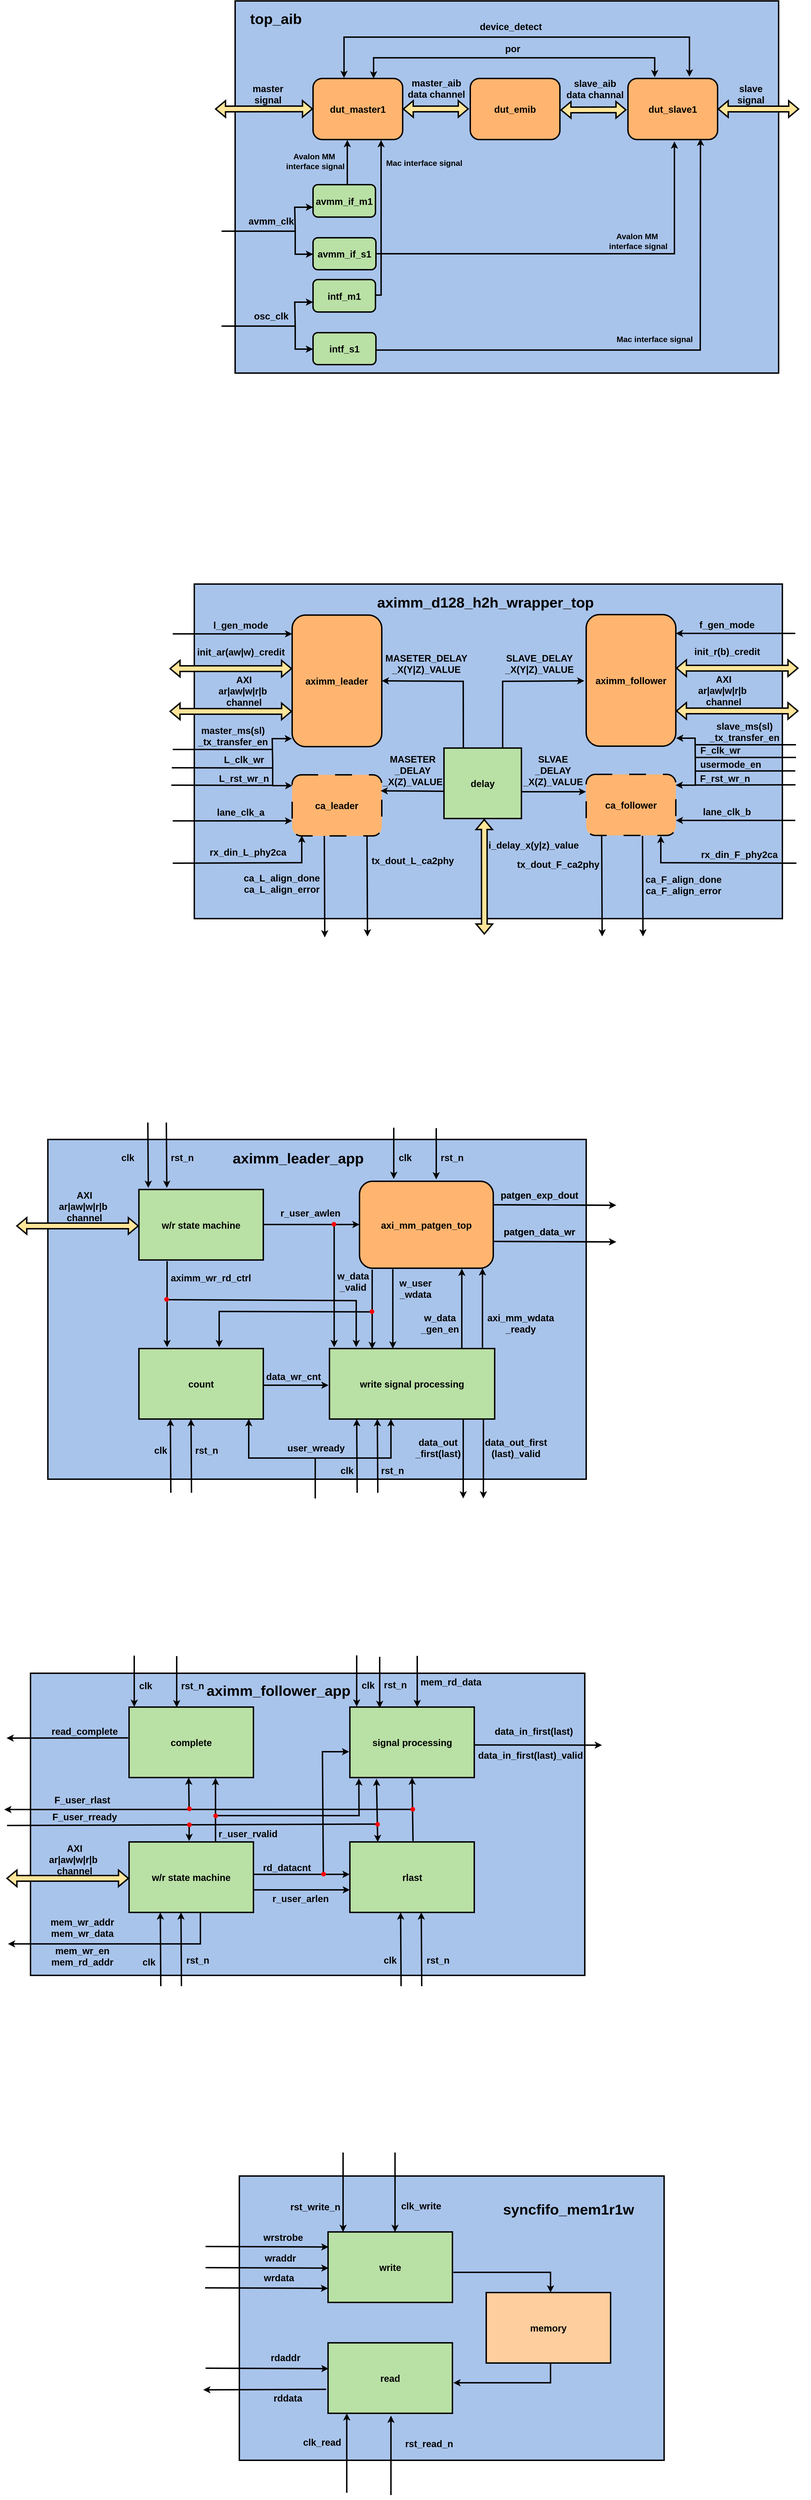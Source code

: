 <mxfile version="25.0.3">
  <diagram name="第 1 页" id="lcXKeNFxpLYNR793heJi">
    <mxGraphModel dx="6375" dy="-4311" grid="0" gridSize="10" guides="1" tooltips="1" connect="1" arrows="1" fold="1" page="0" pageScale="1" pageWidth="1169" pageHeight="827" math="0" shadow="0">
      <root>
        <mxCell id="0" />
        <mxCell id="1" parent="0" />
        <mxCell id="9hGvTY2rS-v-ANDeIMwT-44" value="" style="rounded=0;whiteSpace=wrap;html=1;strokeWidth=3;fillColor=#A9C4EB;" vertex="1" parent="1">
          <mxGeometry x="-3442" y="10378" width="905" height="605" as="geometry" />
        </mxCell>
        <mxCell id="BN7dJ_mNRg2375DBAt-Y-99" value="" style="rounded=0;whiteSpace=wrap;html=1;strokeWidth=3;fillColor=#A9C4EB;" vertex="1" parent="1">
          <mxGeometry x="-3887" y="9308" width="1181" height="643" as="geometry" />
        </mxCell>
        <mxCell id="ZLUhIx9AKgwuzSnZz40k-49" value="" style="rounded=0;whiteSpace=wrap;html=1;strokeWidth=3;fillColor=#A9C4EB;" parent="1" vertex="1">
          <mxGeometry x="-3850" y="8172" width="1147" height="723" as="geometry" />
        </mxCell>
        <mxCell id="k5cWKG4HhZucTsU4Rn7u-129" value="" style="rounded=0;whiteSpace=wrap;html=1;strokeWidth=3;fillColor=#A9C4EB;" parent="1" vertex="1">
          <mxGeometry x="-3538" y="6990" width="1253" height="712" as="geometry" />
        </mxCell>
        <mxCell id="k5cWKG4HhZucTsU4Rn7u-1" value="" style="rounded=0;whiteSpace=wrap;html=1;strokeWidth=3;fillColor=#A9C4EB;" parent="1" vertex="1">
          <mxGeometry x="-3451" y="5749" width="1158" height="792" as="geometry" />
        </mxCell>
        <mxCell id="k5cWKG4HhZucTsU4Rn7u-2" value="&lt;b&gt;&lt;font style=&quot;font-size: 20px;&quot;&gt;dut_master1&lt;/font&gt;&lt;/b&gt;" style="rounded=1;whiteSpace=wrap;html=1;strokeWidth=3;fillColor=#FFB570;" parent="1" vertex="1">
          <mxGeometry x="-3285" y="5914" width="191" height="130" as="geometry" />
        </mxCell>
        <mxCell id="k5cWKG4HhZucTsU4Rn7u-3" value="" style="shape=flexArrow;endArrow=classic;startArrow=classic;html=1;rounded=0;strokeWidth=3;fillColor=#FFE599;" parent="1" edge="1">
          <mxGeometry width="100" height="100" relative="1" as="geometry">
            <mxPoint x="-3494" y="5979" as="sourcePoint" />
            <mxPoint x="-3285" y="5978.71" as="targetPoint" />
          </mxGeometry>
        </mxCell>
        <mxCell id="k5cWKG4HhZucTsU4Rn7u-4" value="&lt;span style=&quot;font-size: 20px;&quot;&gt;&lt;b&gt;master signal&lt;/b&gt;&lt;/span&gt;" style="text;html=1;align=center;verticalAlign=middle;whiteSpace=wrap;rounded=0;" parent="1" vertex="1">
          <mxGeometry x="-3422" y="5932" width="82" height="30" as="geometry" />
        </mxCell>
        <mxCell id="k5cWKG4HhZucTsU4Rn7u-5" value="" style="shape=flexArrow;endArrow=classic;startArrow=classic;html=1;rounded=0;strokeWidth=3;fillColor=#FFE599;" parent="1" edge="1">
          <mxGeometry width="100" height="100" relative="1" as="geometry">
            <mxPoint x="-3094" y="5979" as="sourcePoint" />
            <mxPoint x="-2953" y="5978.71" as="targetPoint" />
          </mxGeometry>
        </mxCell>
        <mxCell id="k5cWKG4HhZucTsU4Rn7u-6" value="&lt;span style=&quot;font-size: 20px;&quot;&gt;&lt;b&gt;dut_emib&lt;/b&gt;&lt;/span&gt;" style="rounded=1;whiteSpace=wrap;html=1;strokeWidth=3;fillColor=#FFB570;" parent="1" vertex="1">
          <mxGeometry x="-2950" y="5914" width="191" height="130" as="geometry" />
        </mxCell>
        <mxCell id="k5cWKG4HhZucTsU4Rn7u-7" value="" style="shape=flexArrow;endArrow=classic;startArrow=classic;html=1;rounded=0;strokeWidth=3;fillColor=#FFE599;" parent="1" edge="1">
          <mxGeometry width="100" height="100" relative="1" as="geometry">
            <mxPoint x="-2758" y="5981" as="sourcePoint" />
            <mxPoint x="-2617" y="5980.71" as="targetPoint" />
          </mxGeometry>
        </mxCell>
        <mxCell id="k5cWKG4HhZucTsU4Rn7u-8" value="&lt;b&gt;&lt;font style=&quot;font-size: 20px;&quot;&gt;dut_slave1&lt;/font&gt;&lt;/b&gt;" style="rounded=1;whiteSpace=wrap;html=1;strokeWidth=3;fillColor=#FFB570;" parent="1" vertex="1">
          <mxGeometry x="-2614" y="5914" width="191" height="130" as="geometry" />
        </mxCell>
        <mxCell id="k5cWKG4HhZucTsU4Rn7u-9" value="&lt;span style=&quot;font-size: 20px;&quot;&gt;&lt;b&gt;master_aib&lt;/b&gt;&lt;/span&gt;&lt;div&gt;&lt;span style=&quot;font-size: 20px;&quot;&gt;&lt;b&gt;data channel&lt;br&gt;&lt;/b&gt;&lt;/span&gt;&lt;div&gt;&lt;br&gt;&lt;/div&gt;&lt;/div&gt;" style="text;html=1;align=center;verticalAlign=middle;whiteSpace=wrap;rounded=0;" parent="1" vertex="1">
          <mxGeometry x="-3087" y="5928" width="130" height="30" as="geometry" />
        </mxCell>
        <mxCell id="k5cWKG4HhZucTsU4Rn7u-10" value="&lt;span style=&quot;font-size: 20px;&quot;&gt;&lt;b&gt;slave_aib&lt;/b&gt;&lt;/span&gt;&lt;div&gt;&lt;span style=&quot;font-size: 20px;&quot;&gt;&lt;b&gt;data channal&lt;/b&gt;&lt;/span&gt;&lt;/div&gt;" style="text;html=1;align=center;verticalAlign=middle;whiteSpace=wrap;rounded=0;" parent="1" vertex="1">
          <mxGeometry x="-2754" y="5921" width="140" height="30" as="geometry" />
        </mxCell>
        <mxCell id="k5cWKG4HhZucTsU4Rn7u-11" value="" style="shape=flexArrow;endArrow=classic;startArrow=classic;html=1;rounded=0;strokeWidth=3;fillColor=#FFE599;" parent="1" edge="1">
          <mxGeometry width="100" height="100" relative="1" as="geometry">
            <mxPoint x="-2423" y="5979" as="sourcePoint" />
            <mxPoint x="-2249" y="5979" as="targetPoint" />
          </mxGeometry>
        </mxCell>
        <mxCell id="k5cWKG4HhZucTsU4Rn7u-12" value="&lt;span style=&quot;font-size: 20px;&quot;&gt;&lt;b&gt;slave&lt;/b&gt;&lt;/span&gt;&lt;div&gt;&lt;span style=&quot;font-size: 20px;&quot;&gt;&lt;b&gt;signal&lt;/b&gt;&lt;/span&gt;&lt;/div&gt;" style="text;html=1;align=center;verticalAlign=middle;whiteSpace=wrap;rounded=0;" parent="1" vertex="1">
          <mxGeometry x="-2393" y="5932" width="82" height="30" as="geometry" />
        </mxCell>
        <mxCell id="k5cWKG4HhZucTsU4Rn7u-13" value="&lt;b&gt;&lt;font style=&quot;font-size: 20px;&quot;&gt;avmm_if_m1&lt;/font&gt;&lt;/b&gt;" style="rounded=1;whiteSpace=wrap;html=1;strokeWidth=3;fillColor=#B9E0A5;" parent="1" vertex="1">
          <mxGeometry x="-3285" y="6140" width="133" height="69" as="geometry" />
        </mxCell>
        <mxCell id="k5cWKG4HhZucTsU4Rn7u-14" value="&lt;b&gt;&lt;font style=&quot;font-size: 20px;&quot;&gt;avmm_if_s1&lt;/font&gt;&lt;/b&gt;" style="rounded=1;whiteSpace=wrap;html=1;strokeWidth=3;fillColor=#B9E0A5;" parent="1" vertex="1">
          <mxGeometry x="-3285" y="6253" width="134" height="68" as="geometry" />
        </mxCell>
        <mxCell id="k5cWKG4HhZucTsU4Rn7u-15" value="" style="endArrow=none;html=1;rounded=0;strokeWidth=3;" parent="1" edge="1">
          <mxGeometry width="50" height="50" relative="1" as="geometry">
            <mxPoint x="-3480" y="6239" as="sourcePoint" />
            <mxPoint x="-3285" y="6288" as="targetPoint" />
            <Array as="points">
              <mxPoint x="-3323" y="6239" />
              <mxPoint x="-3323" y="6288" />
            </Array>
          </mxGeometry>
        </mxCell>
        <mxCell id="k5cWKG4HhZucTsU4Rn7u-16" value="" style="endArrow=none;html=1;rounded=0;strokeWidth=3;" parent="1" edge="1">
          <mxGeometry width="50" height="50" relative="1" as="geometry">
            <mxPoint x="-3323" y="6239" as="sourcePoint" />
            <mxPoint x="-3286" y="6188" as="targetPoint" />
            <Array as="points">
              <mxPoint x="-3323" y="6239" />
              <mxPoint x="-3324" y="6188" />
            </Array>
          </mxGeometry>
        </mxCell>
        <mxCell id="k5cWKG4HhZucTsU4Rn7u-17" value="&lt;span style=&quot;font-size: 20px;&quot;&gt;&lt;b&gt;avmm_clk&lt;/b&gt;&lt;/span&gt;" style="text;html=1;align=center;verticalAlign=middle;whiteSpace=wrap;rounded=0;" parent="1" vertex="1">
          <mxGeometry x="-3415" y="6202" width="82" height="30" as="geometry" />
        </mxCell>
        <mxCell id="k5cWKG4HhZucTsU4Rn7u-18" value="" style="endArrow=classic;html=1;rounded=0;strokeWidth=3;" parent="1" edge="1">
          <mxGeometry width="50" height="50" relative="1" as="geometry">
            <mxPoint x="-3299" y="6188" as="sourcePoint" />
            <mxPoint x="-3285" y="6188" as="targetPoint" />
          </mxGeometry>
        </mxCell>
        <mxCell id="k5cWKG4HhZucTsU4Rn7u-19" value="" style="endArrow=classic;html=1;rounded=0;strokeWidth=3;" parent="1" edge="1">
          <mxGeometry width="50" height="50" relative="1" as="geometry">
            <mxPoint x="-3299" y="6288" as="sourcePoint" />
            <mxPoint x="-3285" y="6288" as="targetPoint" />
          </mxGeometry>
        </mxCell>
        <mxCell id="k5cWKG4HhZucTsU4Rn7u-20" value="" style="endArrow=classic;html=1;rounded=0;strokeWidth=3;" parent="1" edge="1">
          <mxGeometry width="50" height="50" relative="1" as="geometry">
            <mxPoint x="-3212" y="6140" as="sourcePoint" />
            <mxPoint x="-3212" y="6045" as="targetPoint" />
          </mxGeometry>
        </mxCell>
        <mxCell id="k5cWKG4HhZucTsU4Rn7u-22" value="" style="endArrow=classic;html=1;rounded=0;strokeWidth=3;" parent="1" edge="1">
          <mxGeometry width="50" height="50" relative="1" as="geometry">
            <mxPoint x="-3151" y="6287" as="sourcePoint" />
            <mxPoint x="-2515" y="6048" as="targetPoint" />
            <Array as="points">
              <mxPoint x="-2515" y="6287" />
            </Array>
          </mxGeometry>
        </mxCell>
        <mxCell id="k5cWKG4HhZucTsU4Rn7u-23" value="&lt;b style=&quot;&quot;&gt;&lt;font style=&quot;font-size: 17px;&quot;&gt;Avalon MM&amp;nbsp;&lt;/font&gt;&lt;/b&gt;&lt;div&gt;&lt;b style=&quot;&quot;&gt;&lt;font style=&quot;font-size: 17px;&quot;&gt;interface signal&lt;/font&gt;&lt;/b&gt;&lt;/div&gt;" style="text;html=1;align=center;verticalAlign=middle;whiteSpace=wrap;rounded=0;" parent="1" vertex="1">
          <mxGeometry x="-2672" y="6246" width="160.35" height="30" as="geometry" />
        </mxCell>
        <mxCell id="k5cWKG4HhZucTsU4Rn7u-24" value="&lt;b&gt;&lt;font style=&quot;font-size: 20px;&quot;&gt;intf_m1&lt;/font&gt;&lt;/b&gt;" style="rounded=1;whiteSpace=wrap;html=1;strokeWidth=3;fillColor=#B9E0A5;" parent="1" vertex="1">
          <mxGeometry x="-3285" y="6342" width="133" height="69" as="geometry" />
        </mxCell>
        <mxCell id="k5cWKG4HhZucTsU4Rn7u-25" value="&lt;b&gt;&lt;font style=&quot;font-size: 20px;&quot;&gt;intf_s1&lt;/font&gt;&lt;/b&gt;" style="rounded=1;whiteSpace=wrap;html=1;strokeWidth=3;fillColor=#B9E0A5;" parent="1" vertex="1">
          <mxGeometry x="-3285" y="6455" width="134" height="68" as="geometry" />
        </mxCell>
        <mxCell id="k5cWKG4HhZucTsU4Rn7u-26" value="" style="endArrow=none;html=1;rounded=0;strokeWidth=3;" parent="1" edge="1">
          <mxGeometry width="50" height="50" relative="1" as="geometry">
            <mxPoint x="-3480" y="6441" as="sourcePoint" />
            <mxPoint x="-3285" y="6490" as="targetPoint" />
            <Array as="points">
              <mxPoint x="-3323" y="6441" />
              <mxPoint x="-3323" y="6490" />
            </Array>
          </mxGeometry>
        </mxCell>
        <mxCell id="k5cWKG4HhZucTsU4Rn7u-27" value="" style="endArrow=none;html=1;rounded=0;strokeWidth=3;" parent="1" edge="1">
          <mxGeometry width="50" height="50" relative="1" as="geometry">
            <mxPoint x="-3323" y="6441" as="sourcePoint" />
            <mxPoint x="-3286" y="6390" as="targetPoint" />
            <Array as="points">
              <mxPoint x="-3323" y="6441" />
              <mxPoint x="-3324" y="6390" />
            </Array>
          </mxGeometry>
        </mxCell>
        <mxCell id="k5cWKG4HhZucTsU4Rn7u-28" value="&lt;span style=&quot;font-size: 20px;&quot;&gt;&lt;b&gt;osc_clk&lt;/b&gt;&lt;/span&gt;" style="text;html=1;align=center;verticalAlign=middle;whiteSpace=wrap;rounded=0;" parent="1" vertex="1">
          <mxGeometry x="-3415" y="6404" width="82" height="30" as="geometry" />
        </mxCell>
        <mxCell id="k5cWKG4HhZucTsU4Rn7u-29" value="" style="endArrow=classic;html=1;rounded=0;strokeWidth=3;" parent="1" edge="1">
          <mxGeometry width="50" height="50" relative="1" as="geometry">
            <mxPoint x="-3299" y="6390" as="sourcePoint" />
            <mxPoint x="-3285" y="6390" as="targetPoint" />
          </mxGeometry>
        </mxCell>
        <mxCell id="k5cWKG4HhZucTsU4Rn7u-30" value="" style="endArrow=classic;html=1;rounded=0;strokeWidth=3;" parent="1" edge="1">
          <mxGeometry width="50" height="50" relative="1" as="geometry">
            <mxPoint x="-3299" y="6490" as="sourcePoint" />
            <mxPoint x="-3285" y="6490" as="targetPoint" />
          </mxGeometry>
        </mxCell>
        <mxCell id="k5cWKG4HhZucTsU4Rn7u-31" value="" style="endArrow=classic;html=1;rounded=0;strokeWidth=3;exitX=1;exitY=0.5;exitDx=0;exitDy=0;entryX=0.809;entryY=0.985;entryDx=0;entryDy=0;entryPerimeter=0;" parent="1" target="k5cWKG4HhZucTsU4Rn7u-8" edge="1">
          <mxGeometry width="50" height="50" relative="1" as="geometry">
            <mxPoint x="-3151.52" y="6492" as="sourcePoint" />
            <mxPoint x="-2458" y="6049" as="targetPoint" />
            <Array as="points">
              <mxPoint x="-2460" y="6492" />
            </Array>
          </mxGeometry>
        </mxCell>
        <mxCell id="k5cWKG4HhZucTsU4Rn7u-32" value="&lt;b style=&quot;&quot;&gt;&lt;font style=&quot;font-size: 17px;&quot;&gt;Mac interface signal&lt;/font&gt;&lt;/b&gt;" style="text;html=1;align=center;verticalAlign=middle;whiteSpace=wrap;rounded=0;" parent="1" vertex="1">
          <mxGeometry x="-2648" y="6455" width="181.51" height="30" as="geometry" />
        </mxCell>
        <mxCell id="k5cWKG4HhZucTsU4Rn7u-33" value="" style="endArrow=classic;html=1;rounded=0;strokeWidth=3;" parent="1" edge="1">
          <mxGeometry width="50" height="50" relative="1" as="geometry">
            <mxPoint x="-3151" y="6375" as="sourcePoint" />
            <mxPoint x="-3140" y="6045" as="targetPoint" />
            <Array as="points">
              <mxPoint x="-3140" y="6375" />
            </Array>
          </mxGeometry>
        </mxCell>
        <mxCell id="k5cWKG4HhZucTsU4Rn7u-35" value="" style="endArrow=classic;startArrow=classic;html=1;rounded=0;strokeWidth=3;" parent="1" edge="1">
          <mxGeometry width="50" height="50" relative="1" as="geometry">
            <mxPoint x="-3219" y="5913" as="sourcePoint" />
            <mxPoint x="-2483" y="5910" as="targetPoint" />
            <Array as="points">
              <mxPoint x="-3219" y="5826" />
              <mxPoint x="-2483" y="5826" />
            </Array>
          </mxGeometry>
        </mxCell>
        <mxCell id="k5cWKG4HhZucTsU4Rn7u-36" value="" style="endArrow=classic;startArrow=classic;html=1;rounded=0;strokeWidth=3;entryX=0.298;entryY=-0.021;entryDx=0;entryDy=0;entryPerimeter=0;" parent="1" target="k5cWKG4HhZucTsU4Rn7u-8" edge="1">
          <mxGeometry width="50" height="50" relative="1" as="geometry">
            <mxPoint x="-3156" y="5914" as="sourcePoint" />
            <mxPoint x="-2558" y="5911" as="targetPoint" />
            <Array as="points">
              <mxPoint x="-3156" y="5870" />
              <mxPoint x="-2557" y="5870" />
            </Array>
          </mxGeometry>
        </mxCell>
        <mxCell id="k5cWKG4HhZucTsU4Rn7u-37" value="&lt;span style=&quot;font-size: 20px;&quot;&gt;&lt;b&gt;device_detect&lt;/b&gt;&lt;/span&gt;" style="text;html=1;align=center;verticalAlign=middle;whiteSpace=wrap;rounded=0;" parent="1" vertex="1">
          <mxGeometry x="-2947" y="5788" width="167" height="30" as="geometry" />
        </mxCell>
        <mxCell id="k5cWKG4HhZucTsU4Rn7u-38" value="&lt;span style=&quot;font-size: 20px;&quot;&gt;&lt;b&gt;por&lt;/b&gt;&lt;/span&gt;" style="text;html=1;align=center;verticalAlign=middle;whiteSpace=wrap;rounded=0;" parent="1" vertex="1">
          <mxGeometry x="-2943" y="5835" width="167" height="30" as="geometry" />
        </mxCell>
        <mxCell id="k5cWKG4HhZucTsU4Rn7u-39" value="&lt;b&gt;&lt;font style=&quot;font-size: 31px;&quot;&gt;top_aib&lt;/font&gt;&lt;/b&gt;" style="text;html=1;align=center;verticalAlign=middle;whiteSpace=wrap;rounded=0;" parent="1" vertex="1">
          <mxGeometry x="-3503" y="5761" width="278" height="52" as="geometry" />
        </mxCell>
        <mxCell id="k5cWKG4HhZucTsU4Rn7u-40" value="&lt;b style=&quot;&quot;&gt;&lt;font style=&quot;font-size: 17px;&quot;&gt;Avalon MM&amp;nbsp;&lt;/font&gt;&lt;/b&gt;&lt;div&gt;&lt;b style=&quot;&quot;&gt;&lt;font style=&quot;font-size: 17px;&quot;&gt;interface signal&lt;/font&gt;&lt;/b&gt;&lt;/div&gt;" style="text;html=1;align=center;verticalAlign=middle;whiteSpace=wrap;rounded=0;" parent="1" vertex="1">
          <mxGeometry x="-3360" y="6076" width="160.35" height="30" as="geometry" />
        </mxCell>
        <mxCell id="k5cWKG4HhZucTsU4Rn7u-41" value="&lt;b style=&quot;&quot;&gt;&lt;font style=&quot;font-size: 17px;&quot;&gt;Mac interface signal&lt;/font&gt;&lt;/b&gt;" style="text;html=1;align=center;verticalAlign=middle;whiteSpace=wrap;rounded=0;" parent="1" vertex="1">
          <mxGeometry x="-3138.51" y="6080" width="181.51" height="30" as="geometry" />
        </mxCell>
        <mxCell id="k5cWKG4HhZucTsU4Rn7u-43" value="&lt;span style=&quot;font-size: 20px;&quot;&gt;&lt;b&gt;aximm_leader&lt;/b&gt;&lt;/span&gt;" style="rounded=1;whiteSpace=wrap;html=1;strokeWidth=3;fillColor=#FFB570;" parent="1" vertex="1">
          <mxGeometry x="-3329.51" y="7056" width="191" height="280" as="geometry" />
        </mxCell>
        <mxCell id="k5cWKG4HhZucTsU4Rn7u-45" value="&lt;span style=&quot;font-size: 20px;&quot;&gt;&lt;b&gt;ca_leader&lt;/b&gt;&lt;/span&gt;" style="rounded=1;whiteSpace=wrap;html=1;strokeWidth=3;fillColor=#FFB570;dashed=1;dashPattern=12 12;" parent="1" vertex="1">
          <mxGeometry x="-3329.51" y="7396" width="191" height="130" as="geometry" />
        </mxCell>
        <mxCell id="k5cWKG4HhZucTsU4Rn7u-52" value="" style="endArrow=none;html=1;rounded=0;strokeWidth=3;" parent="1" edge="1">
          <mxGeometry width="50" height="50" relative="1" as="geometry">
            <mxPoint x="-3371" y="7370" as="sourcePoint" />
            <mxPoint x="-3333" y="7419" as="targetPoint" />
            <Array as="points">
              <mxPoint x="-3371" y="7370" />
              <mxPoint x="-3371" y="7419" />
            </Array>
          </mxGeometry>
        </mxCell>
        <mxCell id="k5cWKG4HhZucTsU4Rn7u-53" value="" style="endArrow=none;html=1;rounded=0;strokeWidth=3;" parent="1" edge="1">
          <mxGeometry width="50" height="50" relative="1" as="geometry">
            <mxPoint x="-3371" y="7370" as="sourcePoint" />
            <mxPoint x="-3334" y="7319" as="targetPoint" />
            <Array as="points">
              <mxPoint x="-3371" y="7370" />
              <mxPoint x="-3372" y="7319" />
            </Array>
          </mxGeometry>
        </mxCell>
        <mxCell id="k5cWKG4HhZucTsU4Rn7u-54" value="&lt;span style=&quot;font-size: 20px;&quot;&gt;&lt;b&gt;L_clk_wr&lt;/b&gt;&lt;/span&gt;" style="text;html=1;align=center;verticalAlign=middle;whiteSpace=wrap;rounded=0;" parent="1" vertex="1">
          <mxGeometry x="-3473" y="7348" width="82" height="30" as="geometry" />
        </mxCell>
        <mxCell id="k5cWKG4HhZucTsU4Rn7u-55" value="" style="endArrow=classic;html=1;rounded=0;strokeWidth=3;" parent="1" edge="1">
          <mxGeometry width="50" height="50" relative="1" as="geometry">
            <mxPoint x="-3344" y="7319" as="sourcePoint" />
            <mxPoint x="-3330" y="7319" as="targetPoint" />
          </mxGeometry>
        </mxCell>
        <mxCell id="k5cWKG4HhZucTsU4Rn7u-56" value="" style="endArrow=classic;html=1;rounded=0;strokeWidth=3;" parent="1" edge="1">
          <mxGeometry width="50" height="50" relative="1" as="geometry">
            <mxPoint x="-3343" y="7419" as="sourcePoint" />
            <mxPoint x="-3329" y="7419" as="targetPoint" />
          </mxGeometry>
        </mxCell>
        <mxCell id="k5cWKG4HhZucTsU4Rn7u-57" value="" style="endArrow=none;html=1;rounded=0;strokeWidth=3;" parent="1" edge="1">
          <mxGeometry width="50" height="50" relative="1" as="geometry">
            <mxPoint x="-3584" y="7342" as="sourcePoint" />
            <mxPoint x="-3370" y="7342" as="targetPoint" />
          </mxGeometry>
        </mxCell>
        <mxCell id="k5cWKG4HhZucTsU4Rn7u-58" value="&lt;span style=&quot;font-size: 20px;&quot;&gt;&lt;b&gt;L_rst_wr_n&lt;/b&gt;&lt;/span&gt;" style="text;html=1;align=center;verticalAlign=middle;whiteSpace=wrap;rounded=0;" parent="1" vertex="1">
          <mxGeometry x="-3473" y="7388" width="82" height="30" as="geometry" />
        </mxCell>
        <mxCell id="k5cWKG4HhZucTsU4Rn7u-59" value="" style="endArrow=none;html=1;rounded=0;strokeWidth=3;" parent="1" edge="1">
          <mxGeometry width="50" height="50" relative="1" as="geometry">
            <mxPoint x="-3587" y="7418" as="sourcePoint" />
            <mxPoint x="-3372" y="7418.43" as="targetPoint" />
          </mxGeometry>
        </mxCell>
        <mxCell id="k5cWKG4HhZucTsU4Rn7u-61" value="&lt;span style=&quot;font-size: 20px;&quot;&gt;&lt;b&gt;AXI ar|aw|w|r|b&amp;nbsp;&lt;/b&gt;&lt;/span&gt;&lt;div&gt;&lt;span style=&quot;font-size: 20px;&quot;&gt;&lt;b&gt;channel&lt;/b&gt;&lt;/span&gt;&lt;/div&gt;" style="text;html=1;align=center;verticalAlign=middle;whiteSpace=wrap;rounded=0;" parent="1" vertex="1">
          <mxGeometry x="-3473" y="7202" width="82" height="29" as="geometry" />
        </mxCell>
        <mxCell id="k5cWKG4HhZucTsU4Rn7u-62" value="" style="shape=flexArrow;endArrow=classic;startArrow=classic;html=1;rounded=0;strokeWidth=3;fillColor=#FFE599;" parent="1" edge="1">
          <mxGeometry width="100" height="100" relative="1" as="geometry">
            <mxPoint x="-3591" y="7170" as="sourcePoint" />
            <mxPoint x="-3329.51" y="7170" as="targetPoint" />
          </mxGeometry>
        </mxCell>
        <mxCell id="k5cWKG4HhZucTsU4Rn7u-63" value="&lt;span style=&quot;font-size: 20px;&quot;&gt;&lt;b&gt;init_ar(aw|w)_credit&lt;/b&gt;&lt;/span&gt;" style="text;html=1;align=center;verticalAlign=middle;whiteSpace=wrap;rounded=0;" parent="1" vertex="1">
          <mxGeometry x="-3503.5" y="7119" width="129" height="29" as="geometry" />
        </mxCell>
        <mxCell id="k5cWKG4HhZucTsU4Rn7u-64" value="" style="endArrow=classic;html=1;rounded=0;strokeWidth=3;" parent="1" edge="1">
          <mxGeometry width="50" height="50" relative="1" as="geometry">
            <mxPoint x="-3584" y="7096" as="sourcePoint" />
            <mxPoint x="-3329.51" y="7096" as="targetPoint" />
          </mxGeometry>
        </mxCell>
        <mxCell id="k5cWKG4HhZucTsU4Rn7u-65" value="" style="shape=flexArrow;endArrow=classic;startArrow=classic;html=1;rounded=0;strokeWidth=3;fillColor=#FFE599;" parent="1" edge="1">
          <mxGeometry width="100" height="100" relative="1" as="geometry">
            <mxPoint x="-3591" y="7261" as="sourcePoint" />
            <mxPoint x="-3329.51" y="7261" as="targetPoint" />
          </mxGeometry>
        </mxCell>
        <mxCell id="k5cWKG4HhZucTsU4Rn7u-66" value="&lt;span style=&quot;font-size: 20px;&quot;&gt;&lt;b&gt;l_gen_mode&lt;/b&gt;&lt;/span&gt;" style="text;html=1;align=center;verticalAlign=middle;whiteSpace=wrap;rounded=0;" parent="1" vertex="1">
          <mxGeometry x="-3480" y="7062" width="82" height="30" as="geometry" />
        </mxCell>
        <mxCell id="k5cWKG4HhZucTsU4Rn7u-67" value="" style="endArrow=classic;html=1;rounded=0;strokeWidth=3;" parent="1" edge="1">
          <mxGeometry width="50" height="50" relative="1" as="geometry">
            <mxPoint x="-3584" y="7494" as="sourcePoint" />
            <mxPoint x="-3329.51" y="7494" as="targetPoint" />
          </mxGeometry>
        </mxCell>
        <mxCell id="k5cWKG4HhZucTsU4Rn7u-68" value="&lt;span style=&quot;font-size: 20px;&quot;&gt;&lt;b&gt;lane_clk_a&lt;/b&gt;&lt;/span&gt;" style="text;html=1;align=center;verticalAlign=middle;whiteSpace=wrap;rounded=0;" parent="1" vertex="1">
          <mxGeometry x="-3480" y="7460" width="82" height="30" as="geometry" />
        </mxCell>
        <mxCell id="k5cWKG4HhZucTsU4Rn7u-69" value="&lt;span style=&quot;font-size: 20px;&quot;&gt;&lt;b&gt;aximm_follower&lt;/b&gt;&lt;/span&gt;" style="rounded=1;whiteSpace=wrap;html=1;strokeWidth=3;fillColor=#FFB570;" parent="1" vertex="1">
          <mxGeometry x="-2703" y="7055" width="191" height="280" as="geometry" />
        </mxCell>
        <mxCell id="k5cWKG4HhZucTsU4Rn7u-70" value="&lt;span style=&quot;font-size: 20px;&quot;&gt;&lt;b&gt;ca_follower&lt;/b&gt;&lt;/span&gt;" style="rounded=1;whiteSpace=wrap;html=1;strokeWidth=3;fillColor=#FFB570;dashed=1;dashPattern=12 12;" parent="1" vertex="1">
          <mxGeometry x="-2703" y="7395" width="191" height="130" as="geometry" />
        </mxCell>
        <mxCell id="k5cWKG4HhZucTsU4Rn7u-71" value="" style="endArrow=none;html=1;rounded=0;strokeWidth=3;" parent="1" edge="1">
          <mxGeometry width="50" height="50" relative="1" as="geometry">
            <mxPoint x="-2470.51" y="7369" as="sourcePoint" />
            <mxPoint x="-2508.51" y="7418" as="targetPoint" />
            <Array as="points">
              <mxPoint x="-2470.51" y="7369" />
              <mxPoint x="-2470.51" y="7418" />
            </Array>
          </mxGeometry>
        </mxCell>
        <mxCell id="k5cWKG4HhZucTsU4Rn7u-72" value="" style="endArrow=none;html=1;rounded=0;strokeWidth=3;" parent="1" edge="1">
          <mxGeometry width="50" height="50" relative="1" as="geometry">
            <mxPoint x="-2470.51" y="7369" as="sourcePoint" />
            <mxPoint x="-2507.51" y="7318" as="targetPoint" />
            <Array as="points">
              <mxPoint x="-2470.51" y="7369" />
              <mxPoint x="-2471" y="7318" />
            </Array>
          </mxGeometry>
        </mxCell>
        <mxCell id="k5cWKG4HhZucTsU4Rn7u-73" value="&lt;span style=&quot;font-size: 20px;&quot;&gt;&lt;b&gt;F_clk_wr&lt;/b&gt;&lt;/span&gt;" style="text;html=1;align=center;verticalAlign=middle;whiteSpace=wrap;rounded=0;" parent="1" vertex="1">
          <mxGeometry x="-2458" y="7328" width="82" height="30" as="geometry" />
        </mxCell>
        <mxCell id="k5cWKG4HhZucTsU4Rn7u-74" value="" style="endArrow=classic;html=1;rounded=0;strokeWidth=3;" parent="1" edge="1">
          <mxGeometry width="50" height="50" relative="1" as="geometry">
            <mxPoint x="-2497.51" y="7318" as="sourcePoint" />
            <mxPoint x="-2511.51" y="7318" as="targetPoint" />
          </mxGeometry>
        </mxCell>
        <mxCell id="k5cWKG4HhZucTsU4Rn7u-75" value="" style="endArrow=classic;html=1;rounded=0;strokeWidth=3;" parent="1" edge="1">
          <mxGeometry width="50" height="50" relative="1" as="geometry">
            <mxPoint x="-2498.51" y="7418" as="sourcePoint" />
            <mxPoint x="-2512.51" y="7418" as="targetPoint" />
          </mxGeometry>
        </mxCell>
        <mxCell id="k5cWKG4HhZucTsU4Rn7u-76" value="" style="endArrow=none;html=1;rounded=0;strokeWidth=3;" parent="1" edge="1">
          <mxGeometry width="50" height="50" relative="1" as="geometry">
            <mxPoint x="-2256" y="7359" as="sourcePoint" />
            <mxPoint x="-2470" y="7359" as="targetPoint" />
          </mxGeometry>
        </mxCell>
        <mxCell id="k5cWKG4HhZucTsU4Rn7u-77" value="&lt;span style=&quot;font-size: 20px;&quot;&gt;&lt;b&gt;F_rst_wr_n&lt;/b&gt;&lt;/span&gt;" style="text;html=1;align=center;verticalAlign=middle;whiteSpace=wrap;rounded=0;" parent="1" vertex="1">
          <mxGeometry x="-2448" y="7388" width="82" height="30" as="geometry" />
        </mxCell>
        <mxCell id="k5cWKG4HhZucTsU4Rn7u-78" value="" style="endArrow=none;html=1;rounded=0;strokeWidth=3;" parent="1" edge="1">
          <mxGeometry width="50" height="50" relative="1" as="geometry">
            <mxPoint x="-2257" y="7417.29" as="sourcePoint" />
            <mxPoint x="-2471.51" y="7417.72" as="targetPoint" />
          </mxGeometry>
        </mxCell>
        <mxCell id="k5cWKG4HhZucTsU4Rn7u-79" value="&lt;span style=&quot;font-size: 20px;&quot;&gt;&lt;b&gt;AXI ar|aw|w|r|b&amp;nbsp;&lt;/b&gt;&lt;/span&gt;&lt;div&gt;&lt;span style=&quot;font-size: 20px;&quot;&gt;&lt;b&gt;channel&lt;/b&gt;&lt;/span&gt;&lt;/div&gt;" style="text;html=1;align=center;verticalAlign=middle;whiteSpace=wrap;rounded=0;" parent="1" vertex="1">
          <mxGeometry x="-2450.51" y="7201" width="82" height="29" as="geometry" />
        </mxCell>
        <mxCell id="k5cWKG4HhZucTsU4Rn7u-80" value="" style="shape=flexArrow;endArrow=classic;startArrow=classic;html=1;rounded=0;strokeWidth=3;fillColor=#FFE599;" parent="1" edge="1">
          <mxGeometry width="100" height="100" relative="1" as="geometry">
            <mxPoint x="-2250.51" y="7169" as="sourcePoint" />
            <mxPoint x="-2512" y="7169" as="targetPoint" />
          </mxGeometry>
        </mxCell>
        <mxCell id="k5cWKG4HhZucTsU4Rn7u-81" value="&lt;span style=&quot;font-size: 20px;&quot;&gt;&lt;b&gt;init_r(b)_credit&lt;/b&gt;&lt;/span&gt;" style="text;html=1;align=center;verticalAlign=middle;whiteSpace=wrap;rounded=0;" parent="1" vertex="1">
          <mxGeometry x="-2467.01" y="7118" width="129" height="29" as="geometry" />
        </mxCell>
        <mxCell id="k5cWKG4HhZucTsU4Rn7u-82" value="" style="endArrow=classic;html=1;rounded=0;strokeWidth=3;" parent="1" edge="1">
          <mxGeometry width="50" height="50" relative="1" as="geometry">
            <mxPoint x="-2257.51" y="7095" as="sourcePoint" />
            <mxPoint x="-2512" y="7095" as="targetPoint" />
          </mxGeometry>
        </mxCell>
        <mxCell id="k5cWKG4HhZucTsU4Rn7u-83" value="" style="shape=flexArrow;endArrow=classic;startArrow=classic;html=1;rounded=0;strokeWidth=3;fillColor=#FFE599;" parent="1" edge="1">
          <mxGeometry width="100" height="100" relative="1" as="geometry">
            <mxPoint x="-2250.51" y="7260" as="sourcePoint" />
            <mxPoint x="-2512" y="7260" as="targetPoint" />
          </mxGeometry>
        </mxCell>
        <mxCell id="k5cWKG4HhZucTsU4Rn7u-84" value="&lt;span style=&quot;font-size: 20px;&quot;&gt;&lt;b&gt;f_gen_mode&lt;/b&gt;&lt;/span&gt;" style="text;html=1;align=center;verticalAlign=middle;whiteSpace=wrap;rounded=0;" parent="1" vertex="1">
          <mxGeometry x="-2443.51" y="7061" width="82" height="30" as="geometry" />
        </mxCell>
        <mxCell id="k5cWKG4HhZucTsU4Rn7u-85" value="" style="endArrow=classic;html=1;rounded=0;strokeWidth=3;" parent="1" edge="1">
          <mxGeometry width="50" height="50" relative="1" as="geometry">
            <mxPoint x="-2257.51" y="7493" as="sourcePoint" />
            <mxPoint x="-2512" y="7493" as="targetPoint" />
          </mxGeometry>
        </mxCell>
        <mxCell id="k5cWKG4HhZucTsU4Rn7u-86" value="&lt;span style=&quot;font-size: 20px;&quot;&gt;&lt;b&gt;lane_clk_b&lt;/b&gt;&lt;/span&gt;" style="text;html=1;align=center;verticalAlign=middle;whiteSpace=wrap;rounded=0;" parent="1" vertex="1">
          <mxGeometry x="-2443.51" y="7459" width="82" height="30" as="geometry" />
        </mxCell>
        <mxCell id="k5cWKG4HhZucTsU4Rn7u-90" value="" style="endArrow=none;html=1;rounded=0;strokeWidth=3;" parent="1" edge="1">
          <mxGeometry width="50" height="50" relative="1" as="geometry">
            <mxPoint x="-2257.49" y="7387.57" as="sourcePoint" />
            <mxPoint x="-2472" y="7388" as="targetPoint" />
          </mxGeometry>
        </mxCell>
        <mxCell id="k5cWKG4HhZucTsU4Rn7u-91" value="&lt;span style=&quot;font-size: 20px;&quot;&gt;&lt;b&gt;usermode_en&lt;/b&gt;&lt;/span&gt;" style="text;html=1;align=center;verticalAlign=middle;whiteSpace=wrap;rounded=0;" parent="1" vertex="1">
          <mxGeometry x="-2436" y="7358" width="82" height="30" as="geometry" />
        </mxCell>
        <mxCell id="k5cWKG4HhZucTsU4Rn7u-93" value="&lt;b&gt;&lt;font style=&quot;font-size: 20px;&quot;&gt;delay&lt;/font&gt;&lt;/b&gt;" style="rounded=0;whiteSpace=wrap;html=1;strokeWidth=3;fillColor=#B9E0A5;" parent="1" vertex="1">
          <mxGeometry x="-3006" y="7339" width="165" height="150" as="geometry" />
        </mxCell>
        <mxCell id="k5cWKG4HhZucTsU4Rn7u-94" value="" style="shape=flexArrow;endArrow=classic;startArrow=classic;html=1;rounded=0;strokeWidth=3;fillColor=#FFE599;entryX=0.52;entryY=1.006;entryDx=0;entryDy=0;entryPerimeter=0;" parent="1" target="k5cWKG4HhZucTsU4Rn7u-93" edge="1">
          <mxGeometry width="100" height="100" relative="1" as="geometry">
            <mxPoint x="-2920" y="7736" as="sourcePoint" />
            <mxPoint x="-2934.26" y="7492" as="targetPoint" />
          </mxGeometry>
        </mxCell>
        <mxCell id="k5cWKG4HhZucTsU4Rn7u-95" value="&lt;span style=&quot;font-size: 20px;&quot;&gt;&lt;b&gt;i_delay_x(y|z)_value&lt;/b&gt;&lt;/span&gt;" style="text;html=1;align=center;verticalAlign=middle;whiteSpace=wrap;rounded=0;" parent="1" vertex="1">
          <mxGeometry x="-2856" y="7530" width="82" height="30" as="geometry" />
        </mxCell>
        <mxCell id="k5cWKG4HhZucTsU4Rn7u-97" value="" style="endArrow=classic;html=1;rounded=0;strokeWidth=3;entryX=1;entryY=0.5;entryDx=0;entryDy=0;exitX=0.25;exitY=0;exitDx=0;exitDy=0;" parent="1" source="k5cWKG4HhZucTsU4Rn7u-93" target="k5cWKG4HhZucTsU4Rn7u-43" edge="1">
          <mxGeometry width="50" height="50" relative="1" as="geometry">
            <mxPoint x="-2975" y="7363" as="sourcePoint" />
            <mxPoint x="-2964" y="7033" as="targetPoint" />
            <Array as="points">
              <mxPoint x="-2965" y="7197" />
            </Array>
          </mxGeometry>
        </mxCell>
        <mxCell id="k5cWKG4HhZucTsU4Rn7u-99" value="&lt;span style=&quot;font-size: 20px;&quot;&gt;&lt;b&gt;MASETER_DELAY&lt;/b&gt;&lt;/span&gt;&lt;div&gt;&lt;b style=&quot;font-size: 20px; background-color: initial;&quot;&gt;_&lt;/b&gt;&lt;b style=&quot;background-color: initial; font-size: 20px;&quot;&gt;X(Y|Z)_VALUE&lt;/b&gt;&lt;/div&gt;" style="text;html=1;align=center;verticalAlign=middle;whiteSpace=wrap;rounded=0;" parent="1" vertex="1">
          <mxGeometry x="-3130" y="7132" width="173" height="53" as="geometry" />
        </mxCell>
        <mxCell id="k5cWKG4HhZucTsU4Rn7u-100" value="" style="endArrow=classic;html=1;rounded=0;strokeWidth=3;entryX=1;entryY=0.5;entryDx=0;entryDy=0;exitX=0;exitY=0.613;exitDx=0;exitDy=0;exitPerimeter=0;" parent="1" source="k5cWKG4HhZucTsU4Rn7u-93" edge="1">
          <mxGeometry width="50" height="50" relative="1" as="geometry">
            <mxPoint x="-3019" y="7430" as="sourcePoint" />
            <mxPoint x="-3141" y="7430" as="targetPoint" />
            <Array as="points" />
          </mxGeometry>
        </mxCell>
        <mxCell id="k5cWKG4HhZucTsU4Rn7u-101" value="&lt;span style=&quot;font-size: 20px;&quot;&gt;&lt;b&gt;MASETER&lt;/b&gt;&lt;/span&gt;&lt;div&gt;&lt;span style=&quot;font-size: 20px;&quot;&gt;&lt;b&gt;_&lt;/b&gt;&lt;/span&gt;&lt;b style=&quot;font-size: 20px; background-color: initial;&quot;&gt;DELAY&lt;/b&gt;&lt;div&gt;&lt;div&gt;&lt;b style=&quot;font-size: 20px; background-color: initial;&quot;&gt;_&lt;/b&gt;&lt;b style=&quot;background-color: initial; font-size: 20px;&quot;&gt;X(Z)_VALUE&lt;/b&gt;&lt;/div&gt;&lt;/div&gt;&lt;/div&gt;" style="text;html=1;align=center;verticalAlign=middle;whiteSpace=wrap;rounded=0;" parent="1" vertex="1">
          <mxGeometry x="-3159" y="7359" width="173" height="53" as="geometry" />
        </mxCell>
        <mxCell id="k5cWKG4HhZucTsU4Rn7u-102" value="" style="endArrow=classic;html=1;rounded=0;strokeWidth=3;entryX=1;entryY=0.5;entryDx=0;entryDy=0;exitX=0.25;exitY=0;exitDx=0;exitDy=0;" parent="1" edge="1">
          <mxGeometry width="50" height="50" relative="1" as="geometry">
            <mxPoint x="-2881" y="7339" as="sourcePoint" />
            <mxPoint x="-2707" y="7196" as="targetPoint" />
            <Array as="points">
              <mxPoint x="-2881" y="7197" />
            </Array>
          </mxGeometry>
        </mxCell>
        <mxCell id="k5cWKG4HhZucTsU4Rn7u-103" value="&lt;span style=&quot;font-size: 20px;&quot;&gt;&lt;b&gt;SLAVE_DELAY&lt;/b&gt;&lt;/span&gt;&lt;div&gt;&lt;b style=&quot;font-size: 20px; background-color: initial;&quot;&gt;_&lt;/b&gt;&lt;b style=&quot;background-color: initial; font-size: 20px;&quot;&gt;X(Y|Z)_VALUE&lt;/b&gt;&lt;/div&gt;" style="text;html=1;align=center;verticalAlign=middle;whiteSpace=wrap;rounded=0;" parent="1" vertex="1">
          <mxGeometry x="-2889" y="7132" width="173" height="53" as="geometry" />
        </mxCell>
        <mxCell id="k5cWKG4HhZucTsU4Rn7u-104" value="" style="endArrow=classic;html=1;rounded=0;strokeWidth=3;entryX=-0.002;entryY=0.285;entryDx=0;entryDy=0;entryPerimeter=0;" parent="1" target="k5cWKG4HhZucTsU4Rn7u-70" edge="1">
          <mxGeometry width="50" height="50" relative="1" as="geometry">
            <mxPoint x="-2840" y="7432" as="sourcePoint" />
            <mxPoint x="-2705" y="7430" as="targetPoint" />
            <Array as="points" />
          </mxGeometry>
        </mxCell>
        <mxCell id="k5cWKG4HhZucTsU4Rn7u-105" value="&lt;span style=&quot;font-size: 20px;&quot;&gt;&lt;b&gt;SLVAE&lt;/b&gt;&lt;/span&gt;&lt;br&gt;&lt;div&gt;&lt;span style=&quot;font-size: 20px;&quot;&gt;&lt;b&gt;_&lt;/b&gt;&lt;/span&gt;&lt;b style=&quot;font-size: 20px; background-color: initial;&quot;&gt;DELAY&lt;/b&gt;&lt;div&gt;&lt;div&gt;&lt;b style=&quot;font-size: 20px; background-color: initial;&quot;&gt;_&lt;/b&gt;&lt;b style=&quot;background-color: initial; font-size: 20px;&quot;&gt;X(Z)_VALUE&lt;/b&gt;&lt;/div&gt;&lt;/div&gt;&lt;/div&gt;" style="text;html=1;align=center;verticalAlign=middle;whiteSpace=wrap;rounded=0;" parent="1" vertex="1">
          <mxGeometry x="-2860" y="7359" width="173" height="53" as="geometry" />
        </mxCell>
        <mxCell id="k5cWKG4HhZucTsU4Rn7u-107" value="" style="endArrow=none;html=1;rounded=0;strokeWidth=3;" parent="1" edge="1">
          <mxGeometry width="50" height="50" relative="1" as="geometry">
            <mxPoint x="-3586" y="7381" as="sourcePoint" />
            <mxPoint x="-3371" y="7381.43" as="targetPoint" />
          </mxGeometry>
        </mxCell>
        <mxCell id="k5cWKG4HhZucTsU4Rn7u-108" value="&lt;span style=&quot;font-size: 20px;&quot;&gt;&lt;b&gt;master_ms(sl)&lt;/b&gt;&lt;/span&gt;&lt;div&gt;&lt;span style=&quot;font-size: 20px;&quot;&gt;&lt;b&gt;_tx_transfer_en&lt;/b&gt;&lt;/span&gt;&lt;/div&gt;" style="text;html=1;align=center;verticalAlign=middle;whiteSpace=wrap;rounded=0;" parent="1" vertex="1">
          <mxGeometry x="-3596" y="7298" width="281" height="30" as="geometry" />
        </mxCell>
        <mxCell id="k5cWKG4HhZucTsU4Rn7u-109" value="" style="endArrow=none;html=1;rounded=0;strokeWidth=3;" parent="1" edge="1">
          <mxGeometry width="50" height="50" relative="1" as="geometry">
            <mxPoint x="-2256" y="7332" as="sourcePoint" />
            <mxPoint x="-2470" y="7332" as="targetPoint" />
          </mxGeometry>
        </mxCell>
        <mxCell id="k5cWKG4HhZucTsU4Rn7u-110" value="&lt;span style=&quot;font-size: 20px;&quot;&gt;&lt;b&gt;slave_ms(sl)&lt;/b&gt;&lt;/span&gt;&lt;div&gt;&lt;span style=&quot;font-size: 20px;&quot;&gt;&lt;b&gt;_tx_transfer_en&lt;/b&gt;&lt;/span&gt;&lt;/div&gt;" style="text;html=1;align=center;verticalAlign=middle;whiteSpace=wrap;rounded=0;" parent="1" vertex="1">
          <mxGeometry x="-2506" y="7289" width="281" height="30" as="geometry" />
        </mxCell>
        <mxCell id="k5cWKG4HhZucTsU4Rn7u-115" value="" style="endArrow=classic;html=1;rounded=0;strokeWidth=3;exitX=0;exitY=0.613;exitDx=0;exitDy=0;exitPerimeter=0;" parent="1" edge="1">
          <mxGeometry width="50" height="50" relative="1" as="geometry">
            <mxPoint x="-3170" y="7526" as="sourcePoint" />
            <mxPoint x="-3169" y="7740" as="targetPoint" />
            <Array as="points" />
          </mxGeometry>
        </mxCell>
        <mxCell id="k5cWKG4HhZucTsU4Rn7u-116" value="&lt;span style=&quot;font-size: 20px;&quot;&gt;&lt;b&gt;tx_dout_L_ca2phy&lt;/b&gt;&lt;/span&gt;" style="text;html=1;align=center;verticalAlign=middle;whiteSpace=wrap;rounded=0;" parent="1" vertex="1">
          <mxGeometry x="-3163" y="7563" width="181" height="30" as="geometry" />
        </mxCell>
        <mxCell id="k5cWKG4HhZucTsU4Rn7u-117" value="" style="endArrow=classic;html=1;rounded=0;strokeWidth=3;" parent="1" edge="1">
          <mxGeometry width="50" height="50" relative="1" as="geometry">
            <mxPoint x="-3584" y="7584" as="sourcePoint" />
            <mxPoint x="-3309" y="7525" as="targetPoint" />
            <Array as="points">
              <mxPoint x="-3309" y="7583" />
            </Array>
          </mxGeometry>
        </mxCell>
        <mxCell id="k5cWKG4HhZucTsU4Rn7u-118" value="&lt;span style=&quot;font-size: 20px;&quot;&gt;&lt;b&gt;rx_din_L_phy2ca&lt;/b&gt;&lt;/span&gt;" style="text;html=1;align=center;verticalAlign=middle;whiteSpace=wrap;rounded=0;" parent="1" vertex="1">
          <mxGeometry x="-3514" y="7545" width="181" height="30" as="geometry" />
        </mxCell>
        <mxCell id="k5cWKG4HhZucTsU4Rn7u-120" value="&lt;span style=&quot;font-size: 20px;&quot;&gt;&lt;b&gt;tx_dout_F_ca2phy&lt;/b&gt;&lt;/span&gt;" style="text;html=1;align=center;verticalAlign=middle;whiteSpace=wrap;rounded=0;" parent="1" vertex="1">
          <mxGeometry x="-2853" y="7571" width="181" height="30" as="geometry" />
        </mxCell>
        <mxCell id="k5cWKG4HhZucTsU4Rn7u-121" value="" style="endArrow=classic;html=1;rounded=0;strokeWidth=3;" parent="1" edge="1">
          <mxGeometry width="50" height="50" relative="1" as="geometry">
            <mxPoint x="-2255" y="7584" as="sourcePoint" />
            <mxPoint x="-2544" y="7526" as="targetPoint" />
            <Array as="points">
              <mxPoint x="-2544" y="7583" />
            </Array>
          </mxGeometry>
        </mxCell>
        <mxCell id="k5cWKG4HhZucTsU4Rn7u-122" value="&lt;span style=&quot;font-size: 20px;&quot;&gt;&lt;b&gt;rx_din_F_phy2ca&lt;/b&gt;&lt;/span&gt;" style="text;html=1;align=center;verticalAlign=middle;whiteSpace=wrap;rounded=0;" parent="1" vertex="1">
          <mxGeometry x="-2467.01" y="7550" width="181" height="30" as="geometry" />
        </mxCell>
        <mxCell id="k5cWKG4HhZucTsU4Rn7u-123" value="" style="endArrow=classic;html=1;rounded=0;strokeWidth=3;exitX=0;exitY=0.613;exitDx=0;exitDy=0;exitPerimeter=0;" parent="1" edge="1">
          <mxGeometry width="50" height="50" relative="1" as="geometry">
            <mxPoint x="-3261" y="7526" as="sourcePoint" />
            <mxPoint x="-3260" y="7742" as="targetPoint" />
            <Array as="points" />
          </mxGeometry>
        </mxCell>
        <mxCell id="k5cWKG4HhZucTsU4Rn7u-124" value="&lt;span style=&quot;font-size: 20px;&quot;&gt;&lt;b&gt;ca_L_align_done&lt;/b&gt;&lt;/span&gt;&lt;div&gt;&lt;span style=&quot;font-size: 20px;&quot;&gt;&lt;b&gt;ca_L_align_error&lt;/b&gt;&lt;/span&gt;&lt;/div&gt;" style="text;html=1;align=center;verticalAlign=middle;whiteSpace=wrap;rounded=0;" parent="1" vertex="1">
          <mxGeometry x="-3442" y="7612" width="181" height="30" as="geometry" />
        </mxCell>
        <mxCell id="k5cWKG4HhZucTsU4Rn7u-128" value="&lt;span style=&quot;font-size: 20px;&quot;&gt;&lt;b&gt;ca_F_align_done&lt;/b&gt;&lt;/span&gt;&lt;div&gt;&lt;span style=&quot;font-size: 20px;&quot;&gt;&lt;b&gt;ca_F_align_error&lt;/b&gt;&lt;/span&gt;&lt;/div&gt;" style="text;html=1;align=center;verticalAlign=middle;whiteSpace=wrap;rounded=0;" parent="1" vertex="1">
          <mxGeometry x="-2586" y="7615" width="181" height="30" as="geometry" />
        </mxCell>
        <mxCell id="k5cWKG4HhZucTsU4Rn7u-130" value="" style="endArrow=classic;html=1;rounded=0;strokeWidth=3;exitX=0;exitY=0.613;exitDx=0;exitDy=0;exitPerimeter=0;" parent="1" edge="1">
          <mxGeometry width="50" height="50" relative="1" as="geometry">
            <mxPoint x="-2670" y="7526" as="sourcePoint" />
            <mxPoint x="-2669" y="7740" as="targetPoint" />
            <Array as="points" />
          </mxGeometry>
        </mxCell>
        <mxCell id="k5cWKG4HhZucTsU4Rn7u-131" value="" style="endArrow=classic;html=1;rounded=0;strokeWidth=3;exitX=0;exitY=0.613;exitDx=0;exitDy=0;exitPerimeter=0;" parent="1" edge="1">
          <mxGeometry width="50" height="50" relative="1" as="geometry">
            <mxPoint x="-2583" y="7526" as="sourcePoint" />
            <mxPoint x="-2582" y="7740" as="targetPoint" />
            <Array as="points" />
          </mxGeometry>
        </mxCell>
        <mxCell id="k5cWKG4HhZucTsU4Rn7u-132" value="&lt;span style=&quot;font-size: 31px;&quot;&gt;&lt;b&gt;aximm_d128_h2h_wrapper_top&lt;/b&gt;&lt;/span&gt;" style="text;html=1;align=center;verticalAlign=middle;whiteSpace=wrap;rounded=0;" parent="1" vertex="1">
          <mxGeometry x="-3040" y="7003" width="245" height="52" as="geometry" />
        </mxCell>
        <mxCell id="ZLUhIx9AKgwuzSnZz40k-1" value="&lt;span style=&quot;font-size: 20px;&quot;&gt;&lt;b&gt;axi_mm_patgen_top&lt;/b&gt;&lt;/span&gt;" style="rounded=1;whiteSpace=wrap;html=1;strokeWidth=3;fillColor=#FFB570;" parent="1" vertex="1">
          <mxGeometry x="-3186" y="8261" width="285" height="185" as="geometry" />
        </mxCell>
        <mxCell id="ZLUhIx9AKgwuzSnZz40k-2" value="" style="endArrow=classic;html=1;rounded=0;strokeWidth=3;" parent="1" edge="1">
          <mxGeometry width="50" height="50" relative="1" as="geometry">
            <mxPoint x="-3113" y="8147" as="sourcePoint" />
            <mxPoint x="-3113" y="8256" as="targetPoint" />
            <Array as="points" />
          </mxGeometry>
        </mxCell>
        <mxCell id="ZLUhIx9AKgwuzSnZz40k-3" value="&lt;span style=&quot;font-size: 20px;&quot;&gt;&lt;b&gt;clk&lt;/b&gt;&lt;/span&gt;" style="text;html=1;align=center;verticalAlign=middle;whiteSpace=wrap;rounded=0;" parent="1" vertex="1">
          <mxGeometry x="-3179" y="8195" width="181" height="30" as="geometry" />
        </mxCell>
        <mxCell id="ZLUhIx9AKgwuzSnZz40k-4" value="" style="endArrow=classic;html=1;rounded=0;strokeWidth=3;" parent="1" edge="1">
          <mxGeometry width="50" height="50" relative="1" as="geometry">
            <mxPoint x="-3022.5" y="8148" as="sourcePoint" />
            <mxPoint x="-3022.5" y="8257" as="targetPoint" />
            <Array as="points" />
          </mxGeometry>
        </mxCell>
        <mxCell id="ZLUhIx9AKgwuzSnZz40k-5" value="&lt;span style=&quot;font-size: 20px;&quot;&gt;&lt;b&gt;rst_n&lt;/b&gt;&lt;/span&gt;" style="text;html=1;align=center;verticalAlign=middle;whiteSpace=wrap;rounded=0;" parent="1" vertex="1">
          <mxGeometry x="-3079" y="8195" width="181" height="30" as="geometry" />
        </mxCell>
        <mxCell id="ZLUhIx9AKgwuzSnZz40k-6" value="" style="endArrow=classic;html=1;rounded=0;strokeWidth=3;" parent="1" edge="1">
          <mxGeometry width="50" height="50" relative="1" as="geometry">
            <mxPoint x="-2901" y="8311" as="sourcePoint" />
            <mxPoint x="-2639" y="8312" as="targetPoint" />
            <Array as="points" />
          </mxGeometry>
        </mxCell>
        <mxCell id="ZLUhIx9AKgwuzSnZz40k-7" value="&lt;span style=&quot;font-size: 20px;&quot;&gt;&lt;b&gt;patgen_exp_dout&lt;/b&gt;&lt;/span&gt;" style="text;html=1;align=center;verticalAlign=middle;whiteSpace=wrap;rounded=0;" parent="1" vertex="1">
          <mxGeometry x="-2893" y="8275" width="181" height="30" as="geometry" />
        </mxCell>
        <mxCell id="ZLUhIx9AKgwuzSnZz40k-8" value="" style="endArrow=classic;html=1;rounded=0;strokeWidth=3;" parent="1" edge="1">
          <mxGeometry width="50" height="50" relative="1" as="geometry">
            <mxPoint x="-2901" y="8389" as="sourcePoint" />
            <mxPoint x="-2639" y="8390" as="targetPoint" />
            <Array as="points" />
          </mxGeometry>
        </mxCell>
        <mxCell id="ZLUhIx9AKgwuzSnZz40k-9" value="&lt;span style=&quot;font-size: 20px;&quot;&gt;&lt;b&gt;patgen_data_wr&lt;/b&gt;&lt;/span&gt;" style="text;html=1;align=center;verticalAlign=middle;whiteSpace=wrap;rounded=0;" parent="1" vertex="1">
          <mxGeometry x="-2893" y="8353" width="181" height="30" as="geometry" />
        </mxCell>
        <mxCell id="ZLUhIx9AKgwuzSnZz40k-10" value="" style="endArrow=classic;html=1;rounded=0;strokeWidth=3;" parent="1" edge="1">
          <mxGeometry width="50" height="50" relative="1" as="geometry">
            <mxPoint x="-3159" y="8449" as="sourcePoint" />
            <mxPoint x="-3159" y="8618" as="targetPoint" />
            <Array as="points" />
          </mxGeometry>
        </mxCell>
        <mxCell id="ZLUhIx9AKgwuzSnZz40k-11" value="&lt;span style=&quot;font-size: 20px;&quot;&gt;&lt;b&gt;w_user&lt;/b&gt;&lt;/span&gt;&lt;div&gt;&lt;span style=&quot;font-size: 20px;&quot;&gt;&lt;b&gt;_wdata&lt;/b&gt;&lt;/span&gt;&lt;/div&gt;" style="text;html=1;align=center;verticalAlign=middle;whiteSpace=wrap;rounded=0;" parent="1" vertex="1">
          <mxGeometry x="-3157" y="8474" width="181" height="30" as="geometry" />
        </mxCell>
        <mxCell id="ZLUhIx9AKgwuzSnZz40k-12" value="" style="endArrow=classic;html=1;rounded=0;strokeWidth=3;" parent="1" edge="1">
          <mxGeometry width="50" height="50" relative="1" as="geometry">
            <mxPoint x="-3115" y="8448" as="sourcePoint" />
            <mxPoint x="-3115" y="8617" as="targetPoint" />
            <Array as="points" />
          </mxGeometry>
        </mxCell>
        <mxCell id="ZLUhIx9AKgwuzSnZz40k-13" value="&lt;span style=&quot;font-size: 20px;&quot;&gt;&lt;b&gt;w_data&lt;/b&gt;&lt;/span&gt;&lt;div&gt;&lt;span style=&quot;font-size: 20px;&quot;&gt;&lt;b&gt;_valid&lt;/b&gt;&lt;/span&gt;&lt;/div&gt;" style="text;html=1;align=center;verticalAlign=middle;whiteSpace=wrap;rounded=0;" parent="1" vertex="1">
          <mxGeometry x="-3290" y="8459" width="181" height="30" as="geometry" />
        </mxCell>
        <mxCell id="ZLUhIx9AKgwuzSnZz40k-15" value="" style="endArrow=classic;html=1;rounded=0;strokeWidth=3;" parent="1" edge="1">
          <mxGeometry width="50" height="50" relative="1" as="geometry">
            <mxPoint x="-2968" y="8616" as="sourcePoint" />
            <mxPoint x="-2968" y="8447" as="targetPoint" />
            <Array as="points" />
          </mxGeometry>
        </mxCell>
        <mxCell id="ZLUhIx9AKgwuzSnZz40k-16" value="" style="endArrow=classic;html=1;rounded=0;strokeWidth=3;" parent="1" edge="1">
          <mxGeometry width="50" height="50" relative="1" as="geometry">
            <mxPoint x="-2924" y="8615" as="sourcePoint" />
            <mxPoint x="-2924" y="8446" as="targetPoint" />
            <Array as="points" />
          </mxGeometry>
        </mxCell>
        <mxCell id="ZLUhIx9AKgwuzSnZz40k-17" value="&lt;span style=&quot;font-size: 20px;&quot;&gt;&lt;b&gt;w_data&lt;/b&gt;&lt;/span&gt;&lt;div&gt;&lt;span style=&quot;font-size: 20px;&quot;&gt;&lt;b&gt;_gen_en&lt;/b&gt;&lt;/span&gt;&lt;/div&gt;" style="text;html=1;align=center;verticalAlign=middle;whiteSpace=wrap;rounded=0;flipV=1;" parent="1" vertex="1">
          <mxGeometry x="-3105" y="8548" width="181" height="30" as="geometry" />
        </mxCell>
        <mxCell id="ZLUhIx9AKgwuzSnZz40k-19" value="&lt;span style=&quot;font-size: 20px;&quot;&gt;&lt;b&gt;axi_mm_wdata&lt;/b&gt;&lt;/span&gt;&lt;div&gt;&lt;span style=&quot;font-size: 20px;&quot;&gt;&lt;b&gt;_ready&lt;/b&gt;&lt;/span&gt;&lt;/div&gt;" style="text;html=1;align=center;verticalAlign=middle;whiteSpace=wrap;rounded=0;flipV=1;" parent="1" vertex="1">
          <mxGeometry x="-2933" y="8548" width="181" height="30" as="geometry" />
        </mxCell>
        <mxCell id="ZLUhIx9AKgwuzSnZz40k-20" value="&lt;span style=&quot;font-size: 20px;&quot;&gt;&lt;b&gt;write signal processing&lt;/b&gt;&lt;/span&gt;" style="rounded=0;whiteSpace=wrap;html=1;strokeWidth=3;fillColor=#B9E0A5;" parent="1" vertex="1">
          <mxGeometry x="-3250" y="8617" width="352" height="150" as="geometry" />
        </mxCell>
        <mxCell id="ZLUhIx9AKgwuzSnZz40k-21" value="&lt;span style=&quot;font-size: 20px;&quot;&gt;&lt;b&gt;w/r state machine&lt;/b&gt;&lt;/span&gt;" style="rounded=0;whiteSpace=wrap;html=1;strokeWidth=3;fillColor=#B9E0A5;" parent="1" vertex="1">
          <mxGeometry x="-3656" y="8278.5" width="265" height="150" as="geometry" />
        </mxCell>
        <mxCell id="ZLUhIx9AKgwuzSnZz40k-22" value="" style="endArrow=classic;html=1;rounded=0;strokeWidth=3;" parent="1" edge="1">
          <mxGeometry width="50" height="50" relative="1" as="geometry">
            <mxPoint x="-3391" y="8353" as="sourcePoint" />
            <mxPoint x="-3186" y="8353" as="targetPoint" />
            <Array as="points" />
          </mxGeometry>
        </mxCell>
        <mxCell id="ZLUhIx9AKgwuzSnZz40k-23" value="&lt;span style=&quot;font-size: 20px;&quot;&gt;&lt;b&gt;r_user_awlen&lt;/b&gt;&lt;/span&gt;" style="text;html=1;align=center;verticalAlign=middle;whiteSpace=wrap;rounded=0;" parent="1" vertex="1">
          <mxGeometry x="-3380.65" y="8313" width="181" height="30" as="geometry" />
        </mxCell>
        <mxCell id="ZLUhIx9AKgwuzSnZz40k-25" value="" style="endArrow=classic;html=1;rounded=0;strokeWidth=3;" parent="1" edge="1">
          <mxGeometry width="50" height="50" relative="1" as="geometry">
            <mxPoint x="-2965" y="8767" as="sourcePoint" />
            <mxPoint x="-2965" y="8936" as="targetPoint" />
            <Array as="points" />
          </mxGeometry>
        </mxCell>
        <mxCell id="ZLUhIx9AKgwuzSnZz40k-27" value="" style="endArrow=classic;html=1;rounded=0;strokeWidth=3;" parent="1" edge="1">
          <mxGeometry width="50" height="50" relative="1" as="geometry">
            <mxPoint x="-2922" y="8767" as="sourcePoint" />
            <mxPoint x="-2922" y="8936" as="targetPoint" />
            <Array as="points" />
          </mxGeometry>
        </mxCell>
        <mxCell id="ZLUhIx9AKgwuzSnZz40k-28" value="&lt;span style=&quot;font-size: 20px;&quot;&gt;&lt;b&gt;data_out&lt;/b&gt;&lt;/span&gt;&lt;div&gt;&lt;span style=&quot;font-size: 20px;&quot;&gt;&lt;b&gt;_first(last)&lt;/b&gt;&lt;/span&gt;&lt;/div&gt;" style="text;html=1;align=center;verticalAlign=middle;whiteSpace=wrap;rounded=0;" parent="1" vertex="1">
          <mxGeometry x="-3109" y="8813" width="181" height="30" as="geometry" />
        </mxCell>
        <mxCell id="ZLUhIx9AKgwuzSnZz40k-30" value="&lt;span style=&quot;font-size: 20px;&quot;&gt;&lt;b&gt;data_out_first&lt;/b&gt;&lt;/span&gt;&lt;div&gt;&lt;span style=&quot;font-size: 20px;&quot;&gt;&lt;b&gt;(last)_valid&lt;/b&gt;&lt;/span&gt;&lt;/div&gt;" style="text;html=1;align=center;verticalAlign=middle;whiteSpace=wrap;rounded=0;" parent="1" vertex="1">
          <mxGeometry x="-2943" y="8813" width="181" height="30" as="geometry" />
        </mxCell>
        <mxCell id="ZLUhIx9AKgwuzSnZz40k-31" value="&lt;span style=&quot;font-size: 20px;&quot;&gt;&lt;b&gt;count&lt;/b&gt;&lt;/span&gt;" style="rounded=0;whiteSpace=wrap;html=1;strokeWidth=3;fillColor=#B9E0A5;" parent="1" vertex="1">
          <mxGeometry x="-3656" y="8617" width="265" height="150" as="geometry" />
        </mxCell>
        <mxCell id="ZLUhIx9AKgwuzSnZz40k-32" value="" style="endArrow=classic;html=1;rounded=0;strokeWidth=3;" parent="1" edge="1">
          <mxGeometry width="50" height="50" relative="1" as="geometry">
            <mxPoint x="-3596" y="8431" as="sourcePoint" />
            <mxPoint x="-3596" y="8614" as="targetPoint" />
            <Array as="points" />
          </mxGeometry>
        </mxCell>
        <mxCell id="ZLUhIx9AKgwuzSnZz40k-33" value="&lt;span style=&quot;font-size: 20px;&quot;&gt;&lt;b&gt;aximm_wr_rd_ctrl&lt;/b&gt;&lt;/span&gt;" style="text;html=1;align=center;verticalAlign=middle;whiteSpace=wrap;rounded=0;" parent="1" vertex="1">
          <mxGeometry x="-3593" y="8451" width="181" height="30" as="geometry" />
        </mxCell>
        <mxCell id="ZLUhIx9AKgwuzSnZz40k-34" value="" style="endArrow=classic;html=1;rounded=0;strokeWidth=3;" parent="1" edge="1">
          <mxGeometry width="50" height="50" relative="1" as="geometry">
            <mxPoint x="-3159" y="8539" as="sourcePoint" />
            <mxPoint x="-3485" y="8614" as="targetPoint" />
            <Array as="points">
              <mxPoint x="-3485" y="8538" />
            </Array>
          </mxGeometry>
        </mxCell>
        <mxCell id="ZLUhIx9AKgwuzSnZz40k-35" value="" style="endArrow=classic;html=1;rounded=0;strokeWidth=3;" parent="1" edge="1">
          <mxGeometry width="50" height="50" relative="1" as="geometry">
            <mxPoint x="-3391" y="8695" as="sourcePoint" />
            <mxPoint x="-3252" y="8695" as="targetPoint" />
            <Array as="points" />
          </mxGeometry>
        </mxCell>
        <mxCell id="ZLUhIx9AKgwuzSnZz40k-36" value="&lt;span style=&quot;font-size: 20px;&quot;&gt;&lt;b&gt;data_wr_cnt&lt;/b&gt;&lt;/span&gt;" style="text;html=1;align=center;verticalAlign=middle;whiteSpace=wrap;rounded=0;" parent="1" vertex="1">
          <mxGeometry x="-3417" y="8661" width="181" height="30" as="geometry" />
        </mxCell>
        <mxCell id="ZLUhIx9AKgwuzSnZz40k-39" value="" style="endArrow=classic;html=1;rounded=0;strokeWidth=3;" parent="1" edge="1">
          <mxGeometry width="50" height="50" relative="1" as="geometry">
            <mxPoint x="-3271" y="8850" as="sourcePoint" />
            <mxPoint x="-3119" y="8767" as="targetPoint" />
            <Array as="points">
              <mxPoint x="-3119" y="8850" />
            </Array>
          </mxGeometry>
        </mxCell>
        <mxCell id="ZLUhIx9AKgwuzSnZz40k-40" value="&lt;span style=&quot;font-size: 20px;&quot;&gt;&lt;b&gt;user_wready&lt;/b&gt;&lt;/span&gt;" style="text;html=1;align=center;verticalAlign=middle;whiteSpace=wrap;rounded=0;flipV=1;" parent="1" vertex="1">
          <mxGeometry x="-3369" y="8813" width="181" height="30" as="geometry" />
        </mxCell>
        <mxCell id="ZLUhIx9AKgwuzSnZz40k-41" value="" style="endArrow=classic;html=1;rounded=0;strokeWidth=3;" parent="1" edge="1">
          <mxGeometry width="50" height="50" relative="1" as="geometry">
            <mxPoint x="-3270" y="8850" as="sourcePoint" />
            <mxPoint x="-3422" y="8767" as="targetPoint" />
            <Array as="points">
              <mxPoint x="-3422" y="8850" />
            </Array>
          </mxGeometry>
        </mxCell>
        <mxCell id="ZLUhIx9AKgwuzSnZz40k-42" value="" style="endArrow=none;html=1;rounded=0;strokeWidth=3;" parent="1" edge="1">
          <mxGeometry width="50" height="50" relative="1" as="geometry">
            <mxPoint x="-3280.32" y="8936" as="sourcePoint" />
            <mxPoint x="-3280.32" y="8851" as="targetPoint" />
          </mxGeometry>
        </mxCell>
        <mxCell id="ZLUhIx9AKgwuzSnZz40k-43" value="" style="endArrow=classic;html=1;rounded=0;strokeWidth=3;" parent="1" edge="1">
          <mxGeometry width="50" height="50" relative="1" as="geometry">
            <mxPoint x="-3595" y="8513" as="sourcePoint" />
            <mxPoint x="-3193" y="8614" as="targetPoint" />
            <Array as="points">
              <mxPoint x="-3193" y="8515" />
            </Array>
          </mxGeometry>
        </mxCell>
        <mxCell id="ZLUhIx9AKgwuzSnZz40k-44" value="" style="endArrow=classic;html=1;rounded=0;strokeWidth=3;" parent="1" edge="1">
          <mxGeometry width="50" height="50" relative="1" as="geometry">
            <mxPoint x="-3240" y="8353" as="sourcePoint" />
            <mxPoint x="-3240" y="8614" as="targetPoint" />
            <Array as="points" />
          </mxGeometry>
        </mxCell>
        <mxCell id="ZLUhIx9AKgwuzSnZz40k-45" value="" style="shape=flexArrow;endArrow=classic;startArrow=classic;html=1;rounded=0;strokeWidth=3;fillColor=#FFE599;" parent="1" edge="1">
          <mxGeometry width="100" height="100" relative="1" as="geometry">
            <mxPoint x="-3917.49" y="8356" as="sourcePoint" />
            <mxPoint x="-3656" y="8356" as="targetPoint" />
          </mxGeometry>
        </mxCell>
        <mxCell id="ZLUhIx9AKgwuzSnZz40k-46" value="&lt;span style=&quot;font-size: 20px;&quot;&gt;&lt;b&gt;AXI ar|aw|w|r|b&amp;nbsp;&lt;/b&gt;&lt;/span&gt;&lt;div&gt;&lt;span style=&quot;font-size: 20px;&quot;&gt;&lt;b&gt;channel&lt;/b&gt;&lt;/span&gt;&lt;/div&gt;" style="text;html=1;align=center;verticalAlign=middle;whiteSpace=wrap;rounded=0;" parent="1" vertex="1">
          <mxGeometry x="-3813" y="8299" width="82" height="29" as="geometry" />
        </mxCell>
        <mxCell id="ZLUhIx9AKgwuzSnZz40k-50" value="&lt;span style=&quot;font-size: 31px;&quot;&gt;&lt;b&gt;aximm_leader_app&lt;/b&gt;&lt;/span&gt;" style="text;html=1;align=center;verticalAlign=middle;whiteSpace=wrap;rounded=0;" parent="1" vertex="1">
          <mxGeometry x="-3481" y="8186" width="329" height="52" as="geometry" />
        </mxCell>
        <mxCell id="BN7dJ_mNRg2375DBAt-Y-1" value="&lt;span style=&quot;font-size: 20px;&quot;&gt;&lt;b&gt;w/r state machine&lt;/b&gt;&lt;/span&gt;" style="rounded=0;whiteSpace=wrap;html=1;strokeWidth=3;fillColor=#B9E0A5;" vertex="1" parent="1">
          <mxGeometry x="-3677" y="9667" width="265" height="150" as="geometry" />
        </mxCell>
        <mxCell id="9hGvTY2rS-v-ANDeIMwT-8" value="&lt;span style=&quot;font-size: 20px;&quot;&gt;&lt;b&gt;write&lt;/b&gt;&lt;/span&gt;&lt;span style=&quot;color: rgba(0, 0, 0, 0); font-family: monospace; font-size: 0px; text-align: start; text-wrap-mode: nowrap;&quot;&gt;%3CmxGraphModel%3E%3Croot%3E%3CmxCell%20id%3D%220%22%2F%3E%3CmxCell%20id%3D%221%22%20parent%3D%220%22%2F%3E%3CmxCell%20id%3D%222%22%20value%3D%22%26lt%3Bspan%20style%3D%26quot%3Bfont-size%3A%2020px%3B%26quot%3B%26gt%3B%26lt%3Bb%26gt%3Bcount%26lt%3B%2Fb%26gt%3B%26lt%3B%2Fspan%26gt%3B%22%20style%3D%22rounded%3D0%3BwhiteSpace%3Dwrap%3Bhtml%3D1%3BstrokeWidth%3D3%3BfillColor%3D%23B9E0A5%3B%22%20vertex%3D%221%22%20parent%3D%221%22%3E%3CmxGeometry%20x%3D%22-3656%22%20y%3D%228617%22%20width%3D%22265%22%20height%3D%22150%22%20as%3D%22geometry%22%2F%3E%3C%2FmxCell%3E%3C%2Froot%3E%3C%2FmxGraphModel%3E&lt;/span&gt;" style="rounded=0;whiteSpace=wrap;html=1;strokeWidth=3;fillColor=#B9E0A5;" vertex="1" parent="1">
          <mxGeometry x="-3253" y="10497" width="265" height="150" as="geometry" />
        </mxCell>
        <mxCell id="BN7dJ_mNRg2375DBAt-Y-2" value="" style="shape=flexArrow;endArrow=classic;startArrow=classic;html=1;rounded=0;strokeWidth=3;fillColor=#FFE599;" edge="1" parent="1">
          <mxGeometry width="100" height="100" relative="1" as="geometry">
            <mxPoint x="-3938.49" y="9744.5" as="sourcePoint" />
            <mxPoint x="-3677" y="9744.5" as="targetPoint" />
          </mxGeometry>
        </mxCell>
        <mxCell id="9hGvTY2rS-v-ANDeIMwT-9" value="&lt;span style=&quot;font-size: 20px;&quot;&gt;&lt;b&gt;read&lt;/b&gt;&lt;/span&gt;" style="rounded=0;whiteSpace=wrap;html=1;strokeWidth=3;fillColor=#B9E0A5;" vertex="1" parent="1">
          <mxGeometry x="-3253" y="10733" width="265" height="150" as="geometry" />
        </mxCell>
        <mxCell id="BN7dJ_mNRg2375DBAt-Y-3" value="&lt;span style=&quot;font-size: 20px;&quot;&gt;&lt;b&gt;AXI ar|aw|w|r|b&amp;nbsp;&lt;/b&gt;&lt;/span&gt;&lt;div&gt;&lt;span style=&quot;font-size: 20px;&quot;&gt;&lt;b&gt;channel&lt;/b&gt;&lt;/span&gt;&lt;/div&gt;" style="text;html=1;align=center;verticalAlign=middle;whiteSpace=wrap;rounded=0;" vertex="1" parent="1">
          <mxGeometry x="-3834.5" y="9689" width="82" height="29" as="geometry" />
        </mxCell>
        <mxCell id="9hGvTY2rS-v-ANDeIMwT-10" value="" style="endArrow=classic;html=1;rounded=0;strokeWidth=3;" edge="1" parent="1">
          <mxGeometry width="50" height="50" relative="1" as="geometry">
            <mxPoint x="-3221" y="10328" as="sourcePoint" />
            <mxPoint x="-3221" y="10497" as="targetPoint" />
            <Array as="points" />
          </mxGeometry>
        </mxCell>
        <mxCell id="BN7dJ_mNRg2375DBAt-Y-4" value="&lt;span style=&quot;font-size: 20px;&quot;&gt;&lt;b&gt;rlast&lt;/b&gt;&lt;/span&gt;" style="rounded=0;whiteSpace=wrap;html=1;strokeWidth=3;fillColor=#B9E0A5;" vertex="1" parent="1">
          <mxGeometry x="-3206.5" y="9667" width="265" height="150" as="geometry" />
        </mxCell>
        <mxCell id="9hGvTY2rS-v-ANDeIMwT-11" value="" style="endArrow=classic;html=1;rounded=0;strokeWidth=3;" edge="1" parent="1">
          <mxGeometry width="50" height="50" relative="1" as="geometry">
            <mxPoint x="-3110.33" y="10328" as="sourcePoint" />
            <mxPoint x="-3110.33" y="10497" as="targetPoint" />
            <Array as="points" />
          </mxGeometry>
        </mxCell>
        <mxCell id="BN7dJ_mNRg2375DBAt-Y-6" value="" style="endArrow=classic;html=1;rounded=0;strokeWidth=3;" edge="1" parent="1">
          <mxGeometry width="50" height="50" relative="1" as="geometry">
            <mxPoint x="-3411.5" y="9769" as="sourcePoint" />
            <mxPoint x="-3206.5" y="9769" as="targetPoint" />
            <Array as="points" />
          </mxGeometry>
        </mxCell>
        <mxCell id="9hGvTY2rS-v-ANDeIMwT-12" value="&lt;span style=&quot;font-size: 20px;&quot;&gt;&lt;b&gt;clk_write&lt;/b&gt;&lt;/span&gt;" style="text;html=1;align=center;verticalAlign=middle;whiteSpace=wrap;rounded=0;" vertex="1" parent="1">
          <mxGeometry x="-3145" y="10426" width="181" height="30" as="geometry" />
        </mxCell>
        <mxCell id="BN7dJ_mNRg2375DBAt-Y-7" value="&lt;span style=&quot;font-size: 20px;&quot;&gt;&lt;b&gt;r_user_arlen&lt;/b&gt;&lt;/span&gt;" style="text;html=1;align=center;verticalAlign=middle;whiteSpace=wrap;rounded=0;" vertex="1" parent="1">
          <mxGeometry x="-3402" y="9772" width="181" height="30" as="geometry" />
        </mxCell>
        <mxCell id="9hGvTY2rS-v-ANDeIMwT-13" value="&lt;span style=&quot;font-size: 20px;&quot;&gt;&lt;b&gt;rst_write_n&lt;/b&gt;&lt;/span&gt;" style="text;html=1;align=center;verticalAlign=middle;whiteSpace=wrap;rounded=0;" vertex="1" parent="1">
          <mxGeometry x="-3369" y="10428" width="178" height="30" as="geometry" />
        </mxCell>
        <mxCell id="BN7dJ_mNRg2375DBAt-Y-8" value="&lt;span style=&quot;font-size: 20px;&quot;&gt;&lt;b&gt;rd_datacnt&lt;/b&gt;&lt;/span&gt;" style="text;html=1;align=center;verticalAlign=middle;whiteSpace=wrap;rounded=0;" vertex="1" parent="1">
          <mxGeometry x="-3431" y="9706" width="181" height="30" as="geometry" />
        </mxCell>
        <mxCell id="9hGvTY2rS-v-ANDeIMwT-14" value="" style="endArrow=classic;html=1;rounded=0;strokeWidth=3;" edge="1" parent="1">
          <mxGeometry width="50" height="50" relative="1" as="geometry">
            <mxPoint x="-3119" y="11057" as="sourcePoint" />
            <mxPoint x="-3119" y="10888" as="targetPoint" />
            <Array as="points" />
          </mxGeometry>
        </mxCell>
        <mxCell id="BN7dJ_mNRg2375DBAt-Y-9" value="" style="endArrow=classic;html=1;rounded=0;strokeWidth=3;" edge="1" parent="1">
          <mxGeometry width="50" height="50" relative="1" as="geometry">
            <mxPoint x="-3072" y="9665" as="sourcePoint" />
            <mxPoint x="-3943" y="9598" as="targetPoint" />
            <Array as="points">
              <mxPoint x="-3073" y="9597.7" />
            </Array>
          </mxGeometry>
        </mxCell>
        <mxCell id="9hGvTY2rS-v-ANDeIMwT-15" value="" style="endArrow=classic;html=1;rounded=0;strokeWidth=3;" edge="1" parent="1">
          <mxGeometry width="50" height="50" relative="1" as="geometry">
            <mxPoint x="-3213.17" y="11052" as="sourcePoint" />
            <mxPoint x="-3213.17" y="10883" as="targetPoint" />
            <Array as="points" />
          </mxGeometry>
        </mxCell>
        <mxCell id="BN7dJ_mNRg2375DBAt-Y-10" value="&lt;span style=&quot;font-size: 20px;&quot;&gt;&lt;b&gt;F_user_rlast&lt;/b&gt;&lt;/span&gt;" style="text;html=1;align=center;verticalAlign=middle;whiteSpace=wrap;rounded=0;" vertex="1" parent="1">
          <mxGeometry x="-3867" y="9562" width="181" height="30" as="geometry" />
        </mxCell>
        <mxCell id="9hGvTY2rS-v-ANDeIMwT-19" value="&lt;span style=&quot;font-size: 20px;&quot;&gt;&lt;b&gt;rst_read_n&lt;/b&gt;&lt;/span&gt;" style="text;html=1;align=center;verticalAlign=middle;whiteSpace=wrap;rounded=0;" vertex="1" parent="1">
          <mxGeometry x="-3128" y="10932" width="181" height="30" as="geometry" />
        </mxCell>
        <mxCell id="BN7dJ_mNRg2375DBAt-Y-11" value="&lt;span style=&quot;font-size: 20px;&quot;&gt;&lt;b&gt;complete&lt;/b&gt;&lt;/span&gt;" style="rounded=0;whiteSpace=wrap;html=1;strokeWidth=3;fillColor=#B9E0A5;" vertex="1" parent="1">
          <mxGeometry x="-3677" y="9380" width="265" height="150" as="geometry" />
        </mxCell>
        <mxCell id="9hGvTY2rS-v-ANDeIMwT-20" value="&lt;span style=&quot;font-size: 20px;&quot;&gt;&lt;b&gt;clk_read&lt;/b&gt;&lt;/span&gt;" style="text;html=1;align=center;verticalAlign=middle;whiteSpace=wrap;rounded=0;" vertex="1" parent="1">
          <mxGeometry x="-3356" y="10929" width="181" height="30" as="geometry" />
        </mxCell>
        <mxCell id="BN7dJ_mNRg2375DBAt-Y-12" value="&lt;span style=&quot;font-size: 20px;&quot;&gt;&lt;b&gt;signal processing&lt;/b&gt;&lt;/span&gt;" style="rounded=0;whiteSpace=wrap;html=1;strokeWidth=3;fillColor=#B9E0A5;" vertex="1" parent="1">
          <mxGeometry x="-3206.5" y="9380" width="265" height="150" as="geometry" />
        </mxCell>
        <mxCell id="9hGvTY2rS-v-ANDeIMwT-21" value="" style="endArrow=classic;html=1;rounded=0;strokeWidth=3;" edge="1" parent="1">
          <mxGeometry width="50" height="50" relative="1" as="geometry">
            <mxPoint x="-2901" y="8311" as="sourcePoint" />
            <mxPoint x="-2639" y="8312" as="targetPoint" />
            <Array as="points" />
          </mxGeometry>
        </mxCell>
        <mxCell id="BN7dJ_mNRg2375DBAt-Y-21" value="" style="endArrow=classic;html=1;rounded=0;strokeWidth=3;" edge="1" parent="1">
          <mxGeometry width="50" height="50" relative="1" as="geometry">
            <mxPoint x="-3525" y="9817" as="sourcePoint" />
            <mxPoint x="-3935" y="9884" as="targetPoint" />
            <Array as="points">
              <mxPoint x="-3525" y="9884" />
            </Array>
          </mxGeometry>
        </mxCell>
        <mxCell id="9hGvTY2rS-v-ANDeIMwT-22" value="&lt;span style=&quot;font-size: 20px;&quot;&gt;&lt;b&gt;patgen_exp_dout&lt;/b&gt;&lt;/span&gt;" style="text;html=1;align=center;verticalAlign=middle;whiteSpace=wrap;rounded=0;" vertex="1" parent="1">
          <mxGeometry x="-2893" y="8275" width="181" height="30" as="geometry" />
        </mxCell>
        <mxCell id="BN7dJ_mNRg2375DBAt-Y-22" value="" style="endArrow=classic;html=1;rounded=0;strokeWidth=3;entryX=0.5;entryY=1;entryDx=0;entryDy=0;" edge="1" parent="1" target="BN7dJ_mNRg2375DBAt-Y-12">
          <mxGeometry width="50" height="50" relative="1" as="geometry">
            <mxPoint x="-3073" y="9599" as="sourcePoint" />
            <mxPoint x="-3073" y="9533" as="targetPoint" />
            <Array as="points" />
          </mxGeometry>
        </mxCell>
        <mxCell id="9hGvTY2rS-v-ANDeIMwT-23" value="" style="endArrow=classic;html=1;rounded=0;strokeWidth=3;" edge="1" parent="1">
          <mxGeometry width="50" height="50" relative="1" as="geometry">
            <mxPoint x="-2901" y="8389" as="sourcePoint" />
            <mxPoint x="-2639" y="8390" as="targetPoint" />
            <Array as="points" />
          </mxGeometry>
        </mxCell>
        <mxCell id="BN7dJ_mNRg2375DBAt-Y-23" value="" style="endArrow=classic;html=1;rounded=0;strokeWidth=3;entryX=0.5;entryY=1;entryDx=0;entryDy=0;" edge="1" parent="1">
          <mxGeometry width="50" height="50" relative="1" as="geometry">
            <mxPoint x="-3549" y="9599" as="sourcePoint" />
            <mxPoint x="-3550" y="9530" as="targetPoint" />
            <Array as="points" />
          </mxGeometry>
        </mxCell>
        <mxCell id="9hGvTY2rS-v-ANDeIMwT-24" value="&lt;span style=&quot;font-size: 20px;&quot;&gt;&lt;b&gt;patgen_data_wr&lt;/b&gt;&lt;/span&gt;" style="text;html=1;align=center;verticalAlign=middle;whiteSpace=wrap;rounded=0;" vertex="1" parent="1">
          <mxGeometry x="-2893" y="8353" width="181" height="30" as="geometry" />
        </mxCell>
        <mxCell id="BN7dJ_mNRg2375DBAt-Y-25" value="" style="endArrow=classic;html=1;rounded=0;strokeWidth=3;entryX=0.224;entryY=0.001;entryDx=0;entryDy=0;entryPerimeter=0;" edge="1" parent="1" target="BN7dJ_mNRg2375DBAt-Y-4">
          <mxGeometry width="50" height="50" relative="1" as="geometry">
            <mxPoint x="-3937" y="9632" as="sourcePoint" />
            <mxPoint x="-3148.5" y="9667" as="targetPoint" />
            <Array as="points">
              <mxPoint x="-3148" y="9629" />
            </Array>
          </mxGeometry>
        </mxCell>
        <mxCell id="9hGvTY2rS-v-ANDeIMwT-25" value="" style="endArrow=classic;html=1;rounded=0;strokeWidth=3;" edge="1" parent="1">
          <mxGeometry width="50" height="50" relative="1" as="geometry">
            <mxPoint x="-2924" y="8615" as="sourcePoint" />
            <mxPoint x="-2924" y="8446" as="targetPoint" />
            <Array as="points" />
          </mxGeometry>
        </mxCell>
        <mxCell id="BN7dJ_mNRg2375DBAt-Y-26" value="" style="endArrow=classic;html=1;rounded=0;strokeWidth=3;entryX=0.214;entryY=1.017;entryDx=0;entryDy=0;entryPerimeter=0;" edge="1" parent="1" target="BN7dJ_mNRg2375DBAt-Y-12">
          <mxGeometry width="50" height="50" relative="1" as="geometry">
            <mxPoint x="-3148" y="9630" as="sourcePoint" />
            <mxPoint x="-3149" y="9561" as="targetPoint" />
            <Array as="points" />
          </mxGeometry>
        </mxCell>
        <mxCell id="9hGvTY2rS-v-ANDeIMwT-26" value="" style="endArrow=classic;html=1;rounded=0;strokeWidth=3;" edge="1" parent="1">
          <mxGeometry width="50" height="50" relative="1" as="geometry">
            <mxPoint x="-3515" y="10616" as="sourcePoint" />
            <mxPoint x="-3253" y="10617" as="targetPoint" />
            <Array as="points" />
          </mxGeometry>
        </mxCell>
        <mxCell id="BN7dJ_mNRg2375DBAt-Y-27" value="" style="endArrow=classic;html=1;rounded=0;strokeWidth=3;" edge="1" parent="1">
          <mxGeometry width="50" height="50" relative="1" as="geometry">
            <mxPoint x="-3549" y="9631" as="sourcePoint" />
            <mxPoint x="-3549" y="9665" as="targetPoint" />
            <Array as="points" />
          </mxGeometry>
        </mxCell>
        <mxCell id="9hGvTY2rS-v-ANDeIMwT-27" value="&lt;span style=&quot;font-size: 20px;&quot;&gt;&lt;b&gt;wrstrobe&lt;/b&gt;&lt;/span&gt;" style="text;html=1;align=center;verticalAlign=middle;whiteSpace=wrap;rounded=0;" vertex="1" parent="1">
          <mxGeometry x="-3439" y="10493" width="181" height="30" as="geometry" />
        </mxCell>
        <mxCell id="BN7dJ_mNRg2375DBAt-Y-28" value="&lt;span style=&quot;font-size: 20px;&quot;&gt;&lt;b&gt;F_user_rready&lt;/b&gt;&lt;/span&gt;" style="text;html=1;align=center;verticalAlign=middle;whiteSpace=wrap;rounded=0;" vertex="1" parent="1">
          <mxGeometry x="-3862.5" y="9598" width="181" height="30" as="geometry" />
        </mxCell>
        <mxCell id="9hGvTY2rS-v-ANDeIMwT-28" value="" style="endArrow=classic;html=1;rounded=0;strokeWidth=3;" edge="1" parent="1">
          <mxGeometry width="50" height="50" relative="1" as="geometry">
            <mxPoint x="-3514" y="10787" as="sourcePoint" />
            <mxPoint x="-3252" y="10788" as="targetPoint" />
            <Array as="points" />
          </mxGeometry>
        </mxCell>
        <mxCell id="BN7dJ_mNRg2375DBAt-Y-29" value="" style="endArrow=classic;html=1;rounded=0;strokeWidth=3;entryX=0.695;entryY=1.006;entryDx=0;entryDy=0;exitX=0.695;exitY=0.001;exitDx=0;exitDy=0;exitPerimeter=0;entryPerimeter=0;" edge="1" parent="1" source="BN7dJ_mNRg2375DBAt-Y-1" target="BN7dJ_mNRg2375DBAt-Y-11">
          <mxGeometry width="50" height="50" relative="1" as="geometry">
            <mxPoint x="-3493" y="9665" as="sourcePoint" />
            <mxPoint x="-3495" y="9530" as="targetPoint" />
            <Array as="points" />
          </mxGeometry>
        </mxCell>
        <mxCell id="9hGvTY2rS-v-ANDeIMwT-29" value="&lt;span style=&quot;font-size: 20px;&quot;&gt;&lt;b&gt;wrdata&lt;/b&gt;&lt;/span&gt;" style="text;html=1;align=center;verticalAlign=middle;whiteSpace=wrap;rounded=0;" vertex="1" parent="1">
          <mxGeometry x="-3448" y="10579" width="181" height="30" as="geometry" />
        </mxCell>
        <mxCell id="BN7dJ_mNRg2375DBAt-Y-32" value="" style="ellipse;whiteSpace=wrap;html=1;aspect=fixed;fillColor=#FF0000;strokeColor=#FF0000;rotation=40;" vertex="1" parent="1">
          <mxGeometry x="-3601.59" y="8507.88" width="9" height="9" as="geometry" />
        </mxCell>
        <mxCell id="9hGvTY2rS-v-ANDeIMwT-31" value="" style="endArrow=classic;html=1;rounded=0;strokeWidth=3;" edge="1" parent="1">
          <mxGeometry width="50" height="50" relative="1" as="geometry">
            <mxPoint x="-3514" y="10573" as="sourcePoint" />
            <mxPoint x="-3252" y="10574" as="targetPoint" />
            <Array as="points" />
          </mxGeometry>
        </mxCell>
        <mxCell id="BN7dJ_mNRg2375DBAt-Y-37" value="" style="ellipse;whiteSpace=wrap;html=1;aspect=fixed;fillColor=#FF0000;strokeColor=#FF0000;rotation=40;" vertex="1" parent="1">
          <mxGeometry x="-3164" y="8533.88" width="9" height="9" as="geometry" />
        </mxCell>
        <mxCell id="9hGvTY2rS-v-ANDeIMwT-32" value="&lt;span style=&quot;font-size: 20px;&quot;&gt;&lt;b&gt;wraddr&lt;/b&gt;&lt;/span&gt;" style="text;html=1;align=center;verticalAlign=middle;whiteSpace=wrap;rounded=0;" vertex="1" parent="1">
          <mxGeometry x="-3445" y="10537" width="181" height="30" as="geometry" />
        </mxCell>
        <mxCell id="BN7dJ_mNRg2375DBAt-Y-38" value="" style="ellipse;whiteSpace=wrap;html=1;aspect=fixed;fillColor=#FF0000;strokeColor=#FF0000;rotation=40;" vertex="1" parent="1">
          <mxGeometry x="-3245" y="8348" width="9" height="9" as="geometry" />
        </mxCell>
        <mxCell id="9hGvTY2rS-v-ANDeIMwT-35" value="" style="endArrow=classic;html=1;rounded=0;strokeWidth=3;" edge="1" parent="1">
          <mxGeometry width="50" height="50" relative="1" as="geometry">
            <mxPoint x="-3257.0" y="10832" as="sourcePoint" />
            <mxPoint x="-3519.0" y="10833" as="targetPoint" />
            <Array as="points" />
          </mxGeometry>
        </mxCell>
        <mxCell id="BN7dJ_mNRg2375DBAt-Y-39" value="" style="ellipse;whiteSpace=wrap;html=1;aspect=fixed;fillColor=#FF0000;strokeColor=#FF0000;rotation=40;" vertex="1" parent="1">
          <mxGeometry x="-3553" y="9626" width="9" height="9" as="geometry" />
        </mxCell>
        <mxCell id="9hGvTY2rS-v-ANDeIMwT-36" value="&lt;span style=&quot;font-size: 20px;&quot;&gt;&lt;b&gt;rddata&lt;/b&gt;&lt;/span&gt;" style="text;html=1;align=center;verticalAlign=middle;whiteSpace=wrap;rounded=0;" vertex="1" parent="1">
          <mxGeometry x="-3429" y="10835" width="181" height="30" as="geometry" />
        </mxCell>
        <mxCell id="BN7dJ_mNRg2375DBAt-Y-40" value="" style="ellipse;whiteSpace=wrap;html=1;aspect=fixed;fillColor=#FF0000;strokeColor=#FF0000;rotation=40;" vertex="1" parent="1">
          <mxGeometry x="-3553" y="9592" width="9" height="9" as="geometry" />
        </mxCell>
        <mxCell id="9hGvTY2rS-v-ANDeIMwT-37" value="" style="endArrow=classic;html=1;rounded=0;strokeWidth=3;" edge="1" parent="1">
          <mxGeometry width="50" height="50" relative="1" as="geometry">
            <mxPoint x="-3514" y="10528" as="sourcePoint" />
            <mxPoint x="-3252" y="10529" as="targetPoint" />
            <Array as="points" />
          </mxGeometry>
        </mxCell>
        <mxCell id="BN7dJ_mNRg2375DBAt-Y-43" value="" style="ellipse;whiteSpace=wrap;html=1;aspect=fixed;fillColor=#FF0000;strokeColor=#FF0000;rotation=40;" vertex="1" parent="1">
          <mxGeometry x="-3152" y="9625" width="9" height="9" as="geometry" />
        </mxCell>
        <mxCell id="9hGvTY2rS-v-ANDeIMwT-38" value="&lt;span style=&quot;font-size: 20px;&quot;&gt;&lt;b&gt;rdaddr&lt;/b&gt;&lt;/span&gt;" style="text;html=1;align=center;verticalAlign=middle;whiteSpace=wrap;rounded=0;" vertex="1" parent="1">
          <mxGeometry x="-3434" y="10749" width="181" height="30" as="geometry" />
        </mxCell>
        <mxCell id="BN7dJ_mNRg2375DBAt-Y-44" value="" style="ellipse;whiteSpace=wrap;html=1;aspect=fixed;fillColor=#FF0000;strokeColor=#FF0000;rotation=40;" vertex="1" parent="1">
          <mxGeometry x="-3077" y="9593" width="9" height="9" as="geometry" />
        </mxCell>
        <mxCell id="9hGvTY2rS-v-ANDeIMwT-39" style="edgeStyle=orthogonalEdgeStyle;rounded=0;orthogonalLoop=1;jettySize=auto;html=1;exitX=0.5;exitY=1;exitDx=0;exitDy=0;" edge="1" parent="1" source="9hGvTY2rS-v-ANDeIMwT-29" target="9hGvTY2rS-v-ANDeIMwT-29">
          <mxGeometry relative="1" as="geometry" />
        </mxCell>
        <mxCell id="BN7dJ_mNRg2375DBAt-Y-45" value="&lt;span style=&quot;font-size: 20px;&quot;&gt;&lt;b&gt;r_user_rvalid&lt;/b&gt;&lt;/span&gt;" style="text;html=1;align=center;verticalAlign=middle;whiteSpace=wrap;rounded=0;" vertex="1" parent="1">
          <mxGeometry x="-3514" y="9634" width="181" height="30" as="geometry" />
        </mxCell>
        <mxCell id="9hGvTY2rS-v-ANDeIMwT-41" value="&lt;span style=&quot;font-size: 20px;&quot;&gt;&lt;b&gt;memory&lt;/b&gt;&lt;/span&gt;" style="rounded=0;whiteSpace=wrap;html=1;strokeWidth=3;fillColor=#FFCE9F;" vertex="1" parent="1">
          <mxGeometry x="-2916" y="10626" width="265" height="150" as="geometry" />
        </mxCell>
        <mxCell id="BN7dJ_mNRg2375DBAt-Y-47" value="" style="endArrow=classic;html=1;rounded=0;strokeWidth=3;entryX=0.072;entryY=1.011;entryDx=0;entryDy=0;entryPerimeter=0;" edge="1" parent="1" target="BN7dJ_mNRg2375DBAt-Y-12">
          <mxGeometry width="50" height="50" relative="1" as="geometry">
            <mxPoint x="-3493" y="9611" as="sourcePoint" />
            <mxPoint x="-3190" y="9529" as="targetPoint" />
            <Array as="points">
              <mxPoint x="-3187" y="9611" />
            </Array>
          </mxGeometry>
        </mxCell>
        <mxCell id="9hGvTY2rS-v-ANDeIMwT-42" value="" style="endArrow=classic;html=1;rounded=0;strokeWidth=3;" edge="1" parent="1">
          <mxGeometry width="50" height="50" relative="1" as="geometry">
            <mxPoint x="-2986" y="10583" as="sourcePoint" />
            <mxPoint x="-2779" y="10626" as="targetPoint" />
            <Array as="points">
              <mxPoint x="-2779" y="10583" />
            </Array>
          </mxGeometry>
        </mxCell>
        <mxCell id="BN7dJ_mNRg2375DBAt-Y-48" value="" style="ellipse;whiteSpace=wrap;html=1;aspect=fixed;fillColor=#FF0000;strokeColor=#FF0000;rotation=40;" vertex="1" parent="1">
          <mxGeometry x="-3497" y="9607" width="9" height="9" as="geometry" />
        </mxCell>
        <mxCell id="9hGvTY2rS-v-ANDeIMwT-43" value="" style="endArrow=classic;html=1;rounded=0;strokeWidth=3;" edge="1" parent="1">
          <mxGeometry width="50" height="50" relative="1" as="geometry">
            <mxPoint x="-2779" y="10775" as="sourcePoint" />
            <mxPoint x="-2986" y="10818" as="targetPoint" />
            <Array as="points">
              <mxPoint x="-2779" y="10818" />
            </Array>
          </mxGeometry>
        </mxCell>
        <mxCell id="BN7dJ_mNRg2375DBAt-Y-49" value="" style="endArrow=classic;html=1;rounded=0;strokeWidth=3;" edge="1" parent="1">
          <mxGeometry width="50" height="50" relative="1" as="geometry">
            <mxPoint x="-3412" y="9736" as="sourcePoint" />
            <mxPoint x="-3207" y="9736" as="targetPoint" />
            <Array as="points" />
          </mxGeometry>
        </mxCell>
        <mxCell id="9hGvTY2rS-v-ANDeIMwT-45" value="&lt;span style=&quot;font-size: 31px;&quot;&gt;&lt;b&gt;syncfifo_mem1r1w&lt;/b&gt;&lt;/span&gt;" style="text;html=1;align=center;verticalAlign=middle;whiteSpace=wrap;rounded=0;" vertex="1" parent="1">
          <mxGeometry x="-2905.5" y="10423" width="329" height="52" as="geometry" />
        </mxCell>
        <mxCell id="BN7dJ_mNRg2375DBAt-Y-50" value="" style="endArrow=classic;html=1;rounded=0;strokeWidth=3;" edge="1" parent="1">
          <mxGeometry width="50" height="50" relative="1" as="geometry">
            <mxPoint x="-3263" y="9736.5" as="sourcePoint" />
            <mxPoint x="-3208" y="9475" as="targetPoint" />
            <Array as="points">
              <mxPoint x="-3265" y="9475" />
            </Array>
          </mxGeometry>
        </mxCell>
        <mxCell id="BN7dJ_mNRg2375DBAt-Y-51" value="" style="ellipse;whiteSpace=wrap;html=1;aspect=fixed;fillColor=#FF0000;strokeColor=#FF0000;rotation=40;" vertex="1" parent="1">
          <mxGeometry x="-3267" y="9731" width="9" height="9" as="geometry" />
        </mxCell>
        <mxCell id="BN7dJ_mNRg2375DBAt-Y-54" value="&lt;span style=&quot;font-size: 20px;&quot;&gt;&lt;b&gt;mem_rd_data&lt;/b&gt;&lt;/span&gt;" style="text;html=1;align=center;verticalAlign=middle;whiteSpace=wrap;rounded=0;direction=south;" vertex="1" parent="1">
          <mxGeometry x="-3006" y="9235" width="30" height="181" as="geometry" />
        </mxCell>
        <mxCell id="BN7dJ_mNRg2375DBAt-Y-55" value="" style="endArrow=classic;html=1;rounded=0;strokeWidth=3;" edge="1" parent="1">
          <mxGeometry width="50" height="50" relative="1" as="geometry">
            <mxPoint x="-3679" y="9445.58" as="sourcePoint" />
            <mxPoint x="-3938" y="9446" as="targetPoint" />
            <Array as="points" />
          </mxGeometry>
        </mxCell>
        <mxCell id="BN7dJ_mNRg2375DBAt-Y-56" value="&lt;b style=&quot;font-size: 20px;&quot;&gt;read_complete&lt;/b&gt;" style="text;html=1;align=center;verticalAlign=middle;whiteSpace=wrap;rounded=0;" vertex="1" parent="1">
          <mxGeometry x="-3862.5" y="9416" width="181" height="30" as="geometry" />
        </mxCell>
        <mxCell id="BN7dJ_mNRg2375DBAt-Y-57" value="&lt;span style=&quot;font-size: 20px;&quot;&gt;&lt;b&gt;mem_wr_addr&lt;/b&gt;&lt;/span&gt;&lt;div&gt;&lt;span style=&quot;font-size: 20px;&quot;&gt;&lt;b&gt;mem_wr_data&lt;/b&gt;&lt;/span&gt;&lt;/div&gt;" style="text;html=1;align=center;verticalAlign=middle;whiteSpace=wrap;rounded=0;" vertex="1" parent="1">
          <mxGeometry x="-3867" y="9834" width="181" height="30" as="geometry" />
        </mxCell>
        <mxCell id="BN7dJ_mNRg2375DBAt-Y-58" value="&lt;span style=&quot;font-size: 20px;&quot;&gt;&lt;b&gt;mem_wr_en&lt;/b&gt;&lt;/span&gt;&lt;div&gt;&lt;span style=&quot;font-size: 20px;&quot;&gt;&lt;b&gt;mem_rd_addr&lt;/b&gt;&lt;/span&gt;&lt;/div&gt;" style="text;html=1;align=center;verticalAlign=middle;whiteSpace=wrap;rounded=0;" vertex="1" parent="1">
          <mxGeometry x="-3867" y="9895" width="181" height="30" as="geometry" />
        </mxCell>
        <mxCell id="BN7dJ_mNRg2375DBAt-Y-62" value="" style="endArrow=classic;html=1;rounded=0;strokeWidth=3;" edge="1" parent="1">
          <mxGeometry width="50" height="50" relative="1" as="geometry">
            <mxPoint x="-3637" y="8136" as="sourcePoint" />
            <mxPoint x="-3636" y="8275" as="targetPoint" />
            <Array as="points" />
          </mxGeometry>
        </mxCell>
        <mxCell id="BN7dJ_mNRg2375DBAt-Y-63" value="&lt;span style=&quot;font-size: 20px;&quot;&gt;&lt;b&gt;clk&lt;/b&gt;&lt;/span&gt;" style="text;html=1;align=center;verticalAlign=middle;whiteSpace=wrap;rounded=0;" vertex="1" parent="1">
          <mxGeometry x="-3770" y="8195" width="181" height="30" as="geometry" />
        </mxCell>
        <mxCell id="BN7dJ_mNRg2375DBAt-Y-65" value="&lt;span style=&quot;font-size: 20px;&quot;&gt;&lt;b&gt;rst_n&lt;/b&gt;&lt;/span&gt;" style="text;html=1;align=center;verticalAlign=middle;whiteSpace=wrap;rounded=0;" vertex="1" parent="1">
          <mxGeometry x="-3654" y="8195" width="181" height="30" as="geometry" />
        </mxCell>
        <mxCell id="BN7dJ_mNRg2375DBAt-Y-66" value="" style="endArrow=classic;html=1;rounded=0;strokeWidth=3;" edge="1" parent="1">
          <mxGeometry width="50" height="50" relative="1" as="geometry">
            <mxPoint x="-3597.59" y="8136" as="sourcePoint" />
            <mxPoint x="-3596.59" y="8275" as="targetPoint" />
            <Array as="points" />
          </mxGeometry>
        </mxCell>
        <mxCell id="BN7dJ_mNRg2375DBAt-Y-68" value="&lt;span style=&quot;font-size: 20px;&quot;&gt;&lt;b&gt;clk&lt;/b&gt;&lt;/span&gt;" style="text;html=1;align=center;verticalAlign=middle;whiteSpace=wrap;rounded=0;" vertex="1" parent="1">
          <mxGeometry x="-3700" y="8818" width="181" height="30" as="geometry" />
        </mxCell>
        <mxCell id="BN7dJ_mNRg2375DBAt-Y-69" value="&lt;span style=&quot;font-size: 20px;&quot;&gt;&lt;b&gt;rst_n&lt;/b&gt;&lt;/span&gt;" style="text;html=1;align=center;verticalAlign=middle;whiteSpace=wrap;rounded=0;" vertex="1" parent="1">
          <mxGeometry x="-3601.59" y="8818" width="181" height="30" as="geometry" />
        </mxCell>
        <mxCell id="BN7dJ_mNRg2375DBAt-Y-70" value="" style="endArrow=classic;html=1;rounded=0;strokeWidth=3;" edge="1" parent="1">
          <mxGeometry width="50" height="50" relative="1" as="geometry">
            <mxPoint x="-3544" y="8924" as="sourcePoint" />
            <mxPoint x="-3545" y="8767" as="targetPoint" />
            <Array as="points" />
          </mxGeometry>
        </mxCell>
        <mxCell id="BN7dJ_mNRg2375DBAt-Y-71" value="" style="endArrow=classic;html=1;rounded=0;strokeWidth=3;" edge="1" parent="1">
          <mxGeometry width="50" height="50" relative="1" as="geometry">
            <mxPoint x="-3588" y="8924" as="sourcePoint" />
            <mxPoint x="-3589" y="8767" as="targetPoint" />
            <Array as="points" />
          </mxGeometry>
        </mxCell>
        <mxCell id="BN7dJ_mNRg2375DBAt-Y-72" value="&lt;span style=&quot;font-size: 20px;&quot;&gt;&lt;b&gt;clk&lt;/b&gt;&lt;/span&gt;" style="text;html=1;align=center;verticalAlign=middle;whiteSpace=wrap;rounded=0;" vertex="1" parent="1">
          <mxGeometry x="-3303" y="8861" width="181" height="30" as="geometry" />
        </mxCell>
        <mxCell id="BN7dJ_mNRg2375DBAt-Y-73" value="&lt;span style=&quot;font-size: 20px;&quot;&gt;&lt;b&gt;rst_n&lt;/b&gt;&lt;/span&gt;" style="text;html=1;align=center;verticalAlign=middle;whiteSpace=wrap;rounded=0;" vertex="1" parent="1">
          <mxGeometry x="-3206.5" y="8861" width="181" height="30" as="geometry" />
        </mxCell>
        <mxCell id="BN7dJ_mNRg2375DBAt-Y-74" value="" style="endArrow=classic;html=1;rounded=0;strokeWidth=3;" edge="1" parent="1">
          <mxGeometry width="50" height="50" relative="1" as="geometry">
            <mxPoint x="-3147" y="8924" as="sourcePoint" />
            <mxPoint x="-3148" y="8767" as="targetPoint" />
            <Array as="points" />
          </mxGeometry>
        </mxCell>
        <mxCell id="BN7dJ_mNRg2375DBAt-Y-75" value="" style="endArrow=classic;html=1;rounded=0;strokeWidth=3;" edge="1" parent="1">
          <mxGeometry width="50" height="50" relative="1" as="geometry">
            <mxPoint x="-3191" y="8924" as="sourcePoint" />
            <mxPoint x="-3192" y="8767" as="targetPoint" />
            <Array as="points" />
          </mxGeometry>
        </mxCell>
        <mxCell id="BN7dJ_mNRg2375DBAt-Y-76" value="&lt;span style=&quot;font-size: 20px;&quot;&gt;&lt;b&gt;clk&lt;/b&gt;&lt;/span&gt;" style="text;html=1;align=center;verticalAlign=middle;whiteSpace=wrap;rounded=0;" vertex="1" parent="1">
          <mxGeometry x="-3725" y="9907" width="181" height="30" as="geometry" />
        </mxCell>
        <mxCell id="BN7dJ_mNRg2375DBAt-Y-77" value="&lt;span style=&quot;font-size: 20px;&quot;&gt;&lt;b&gt;rst_n&lt;/b&gt;&lt;/span&gt;" style="text;html=1;align=center;verticalAlign=middle;whiteSpace=wrap;rounded=0;" vertex="1" parent="1">
          <mxGeometry x="-3621" y="9903" width="181" height="30" as="geometry" />
        </mxCell>
        <mxCell id="BN7dJ_mNRg2375DBAt-Y-78" value="" style="endArrow=classic;html=1;rounded=0;strokeWidth=3;" edge="1" parent="1">
          <mxGeometry width="50" height="50" relative="1" as="geometry">
            <mxPoint x="-3565.41" y="9974" as="sourcePoint" />
            <mxPoint x="-3566.41" y="9817" as="targetPoint" />
            <Array as="points" />
          </mxGeometry>
        </mxCell>
        <mxCell id="BN7dJ_mNRg2375DBAt-Y-79" value="" style="endArrow=classic;html=1;rounded=0;strokeWidth=3;" edge="1" parent="1">
          <mxGeometry width="50" height="50" relative="1" as="geometry">
            <mxPoint x="-3609.41" y="9974" as="sourcePoint" />
            <mxPoint x="-3610.41" y="9817" as="targetPoint" />
            <Array as="points" />
          </mxGeometry>
        </mxCell>
        <mxCell id="BN7dJ_mNRg2375DBAt-Y-80" value="&lt;span style=&quot;font-size: 20px;&quot;&gt;&lt;b&gt;rst_n&lt;/b&gt;&lt;/span&gt;" style="text;html=1;align=center;verticalAlign=middle;whiteSpace=wrap;rounded=0;" vertex="1" parent="1">
          <mxGeometry x="-3109" y="9903" width="181" height="30" as="geometry" />
        </mxCell>
        <mxCell id="BN7dJ_mNRg2375DBAt-Y-81" value="" style="endArrow=classic;html=1;rounded=0;strokeWidth=3;" edge="1" parent="1">
          <mxGeometry width="50" height="50" relative="1" as="geometry">
            <mxPoint x="-3053.41" y="9974" as="sourcePoint" />
            <mxPoint x="-3054.41" y="9817" as="targetPoint" />
            <Array as="points" />
          </mxGeometry>
        </mxCell>
        <mxCell id="BN7dJ_mNRg2375DBAt-Y-82" value="" style="endArrow=classic;html=1;rounded=0;strokeWidth=3;" edge="1" parent="1">
          <mxGeometry width="50" height="50" relative="1" as="geometry">
            <mxPoint x="-3097.41" y="9974" as="sourcePoint" />
            <mxPoint x="-3098.41" y="9817" as="targetPoint" />
            <Array as="points" />
          </mxGeometry>
        </mxCell>
        <mxCell id="BN7dJ_mNRg2375DBAt-Y-83" value="&lt;span style=&quot;font-size: 20px;&quot;&gt;&lt;b&gt;clk&lt;/b&gt;&lt;/span&gt;" style="text;html=1;align=center;verticalAlign=middle;whiteSpace=wrap;rounded=0;" vertex="1" parent="1">
          <mxGeometry x="-3211" y="9903" width="181" height="30" as="geometry" />
        </mxCell>
        <mxCell id="BN7dJ_mNRg2375DBAt-Y-84" value="" style="endArrow=classic;html=1;rounded=0;strokeWidth=3;" edge="1" parent="1">
          <mxGeometry width="50" height="50" relative="1" as="geometry">
            <mxPoint x="-3192" y="9270" as="sourcePoint" />
            <mxPoint x="-3192" y="9379" as="targetPoint" />
            <Array as="points" />
          </mxGeometry>
        </mxCell>
        <mxCell id="BN7dJ_mNRg2375DBAt-Y-85" value="&lt;span style=&quot;font-size: 20px;&quot;&gt;&lt;b&gt;clk&lt;/b&gt;&lt;/span&gt;" style="text;html=1;align=center;verticalAlign=middle;whiteSpace=wrap;rounded=0;" vertex="1" parent="1">
          <mxGeometry x="-3258" y="9318" width="181" height="30" as="geometry" />
        </mxCell>
        <mxCell id="BN7dJ_mNRg2375DBAt-Y-86" value="" style="endArrow=classic;html=1;rounded=0;strokeWidth=3;" edge="1" parent="1">
          <mxGeometry width="50" height="50" relative="1" as="geometry">
            <mxPoint x="-3143" y="9273" as="sourcePoint" />
            <mxPoint x="-3143" y="9382" as="targetPoint" />
            <Array as="points" />
          </mxGeometry>
        </mxCell>
        <mxCell id="BN7dJ_mNRg2375DBAt-Y-87" value="&lt;span style=&quot;font-size: 20px;&quot;&gt;&lt;b&gt;rst_n&lt;/b&gt;&lt;/span&gt;" style="text;html=1;align=center;verticalAlign=middle;whiteSpace=wrap;rounded=0;" vertex="1" parent="1">
          <mxGeometry x="-3199.65" y="9316.5" width="181" height="30" as="geometry" />
        </mxCell>
        <mxCell id="BN7dJ_mNRg2375DBAt-Y-88" value="" style="endArrow=classic;html=1;rounded=0;strokeWidth=3;" edge="1" parent="1">
          <mxGeometry width="50" height="50" relative="1" as="geometry">
            <mxPoint x="-3666" y="9270.5" as="sourcePoint" />
            <mxPoint x="-3666" y="9379.5" as="targetPoint" />
            <Array as="points" />
          </mxGeometry>
        </mxCell>
        <mxCell id="BN7dJ_mNRg2375DBAt-Y-89" value="&lt;span style=&quot;font-size: 20px;&quot;&gt;&lt;b&gt;clk&lt;/b&gt;&lt;/span&gt;" style="text;html=1;align=center;verticalAlign=middle;whiteSpace=wrap;rounded=0;" vertex="1" parent="1">
          <mxGeometry x="-3732" y="9318.5" width="181" height="30" as="geometry" />
        </mxCell>
        <mxCell id="BN7dJ_mNRg2375DBAt-Y-90" value="" style="endArrow=classic;html=1;rounded=0;strokeWidth=3;" edge="1" parent="1">
          <mxGeometry width="50" height="50" relative="1" as="geometry">
            <mxPoint x="-3575.5" y="9271.5" as="sourcePoint" />
            <mxPoint x="-3575.5" y="9380.5" as="targetPoint" />
            <Array as="points" />
          </mxGeometry>
        </mxCell>
        <mxCell id="BN7dJ_mNRg2375DBAt-Y-91" value="&lt;span style=&quot;font-size: 20px;&quot;&gt;&lt;b&gt;rst_n&lt;/b&gt;&lt;/span&gt;" style="text;html=1;align=center;verticalAlign=middle;whiteSpace=wrap;rounded=0;" vertex="1" parent="1">
          <mxGeometry x="-3632" y="9318.5" width="181" height="30" as="geometry" />
        </mxCell>
        <mxCell id="BN7dJ_mNRg2375DBAt-Y-93" value="" style="endArrow=classic;html=1;rounded=0;strokeWidth=3;" edge="1" parent="1">
          <mxGeometry width="50" height="50" relative="1" as="geometry">
            <mxPoint x="-3063" y="9271" as="sourcePoint" />
            <mxPoint x="-3063" y="9380" as="targetPoint" />
            <Array as="points" />
          </mxGeometry>
        </mxCell>
        <mxCell id="BN7dJ_mNRg2375DBAt-Y-94" value="" style="endArrow=classic;html=1;rounded=0;strokeWidth=3;" edge="1" parent="1">
          <mxGeometry width="50" height="50" relative="1" as="geometry">
            <mxPoint x="-2941.5" y="9460.58" as="sourcePoint" />
            <mxPoint x="-2669.5" y="9461" as="targetPoint" />
            <Array as="points" />
          </mxGeometry>
        </mxCell>
        <mxCell id="BN7dJ_mNRg2375DBAt-Y-96" value="&lt;span style=&quot;font-size: 20px;&quot;&gt;&lt;b&gt;data_in_first(last)&lt;/b&gt;&lt;/span&gt;&lt;span style=&quot;color: rgba(0, 0, 0, 0); font-family: monospace; font-size: 0px; text-align: start; text-wrap-mode: nowrap;&quot;&gt;%3CmxGraphModel%3E%3Croot%3E%3CmxCell%20id%3D%220%22%2F%3E%3CmxCell%20id%3D%221%22%20parent%3D%220%22%2F%3E%3CmxCell%20id%3D%222%22%20value%3D%22%26lt%3Bb%20style%3D%26quot%3Bfont-size%3A%2020px%3B%26quot%3B%26gt%3Bread_complete%26lt%3B%2Fb%26gt%3B%22%20style%3D%22text%3Bhtml%3D1%3Balign%3Dcenter%3BverticalAlign%3Dmiddle%3BwhiteSpace%3Dwrap%3Brounded%3D0%3B%22%20vertex%3D%221%22%20parent%3D%221%22%3E%3CmxGeometry%20x%3D%22-3884%22%20y%3D%229413%22%20width%3D%22181%22%20height%3D%2230%22%20as%3D%22geometry%22%2F%3E%3C%2FmxCell%3E%3C%2Froot%3E%3C%2FmxGraphModel%3E&lt;/span&gt;" style="text;html=1;align=center;verticalAlign=middle;whiteSpace=wrap;rounded=0;" vertex="1" parent="1">
          <mxGeometry x="-2905.5" y="9416" width="181" height="30" as="geometry" />
        </mxCell>
        <mxCell id="BN7dJ_mNRg2375DBAt-Y-97" value="&lt;span style=&quot;font-size: 20px;&quot;&gt;&lt;b&gt;data_in_first(last)_valid&lt;/b&gt;&lt;/span&gt;&lt;span style=&quot;color: rgba(0, 0, 0, 0); font-family: monospace; font-size: 0px; text-align: start; text-wrap-mode: nowrap;&quot;&gt;%3CmxGraphModel%3E%3Croot%3E%3CmxCell%20id%3D%220%22%2F%3E%3CmxCell%20id%3D%221%22%20parent%3D%220%22%2F%3E%3CmxCell%20id%3D%222%22%20value%3D%22%26lt%3Bb%20style%3D%26quot%3Bfont-size%3A%2020px%3B%26quot%3B%26gt%3Bread_complete%26lt%3B%2Fb%26gt%3B%22%20style%3D%22text%3Bhtml%3D1%3Balign%3Dcenter%3BverticalAlign%3Dmiddle%3BwhiteSpace%3Dwrap%3Brounded%3D0%3B%22%20vertex%3D%221%22%20parent%3D%221%22%3E%3CmxGeometry%20x%3D%22-3884%22%20y%3D%229413%22%20width%3D%22181%22%20height%3D%2230%22%20as%3D%22geometry%22%2F%3E%3C%2FmxCell%3E%3C%2Froot%3E%3C%2FmxGraphModel%3E&lt;/span&gt;" style="text;html=1;align=center;verticalAlign=middle;whiteSpace=wrap;rounded=0;" vertex="1" parent="1">
          <mxGeometry x="-2912" y="9467" width="181" height="30" as="geometry" />
        </mxCell>
        <mxCell id="BN7dJ_mNRg2375DBAt-Y-100" value="&lt;span style=&quot;font-size: 31px;&quot;&gt;&lt;b&gt;aximm_follower_app&lt;/b&gt;&lt;/span&gt;" style="text;html=1;align=center;verticalAlign=middle;whiteSpace=wrap;rounded=0;" vertex="1" parent="1">
          <mxGeometry x="-3523" y="9318.5" width="329" height="52" as="geometry" />
        </mxCell>
        <mxCell id="9hGvTY2rS-v-ANDeIMwT-46" style="edgeStyle=orthogonalEdgeStyle;rounded=0;orthogonalLoop=1;jettySize=auto;html=1;exitX=0.5;exitY=1;exitDx=0;exitDy=0;" edge="1" parent="1" source="9hGvTY2rS-v-ANDeIMwT-20" target="9hGvTY2rS-v-ANDeIMwT-20">
          <mxGeometry relative="1" as="geometry" />
        </mxCell>
      </root>
    </mxGraphModel>
  </diagram>
</mxfile>
